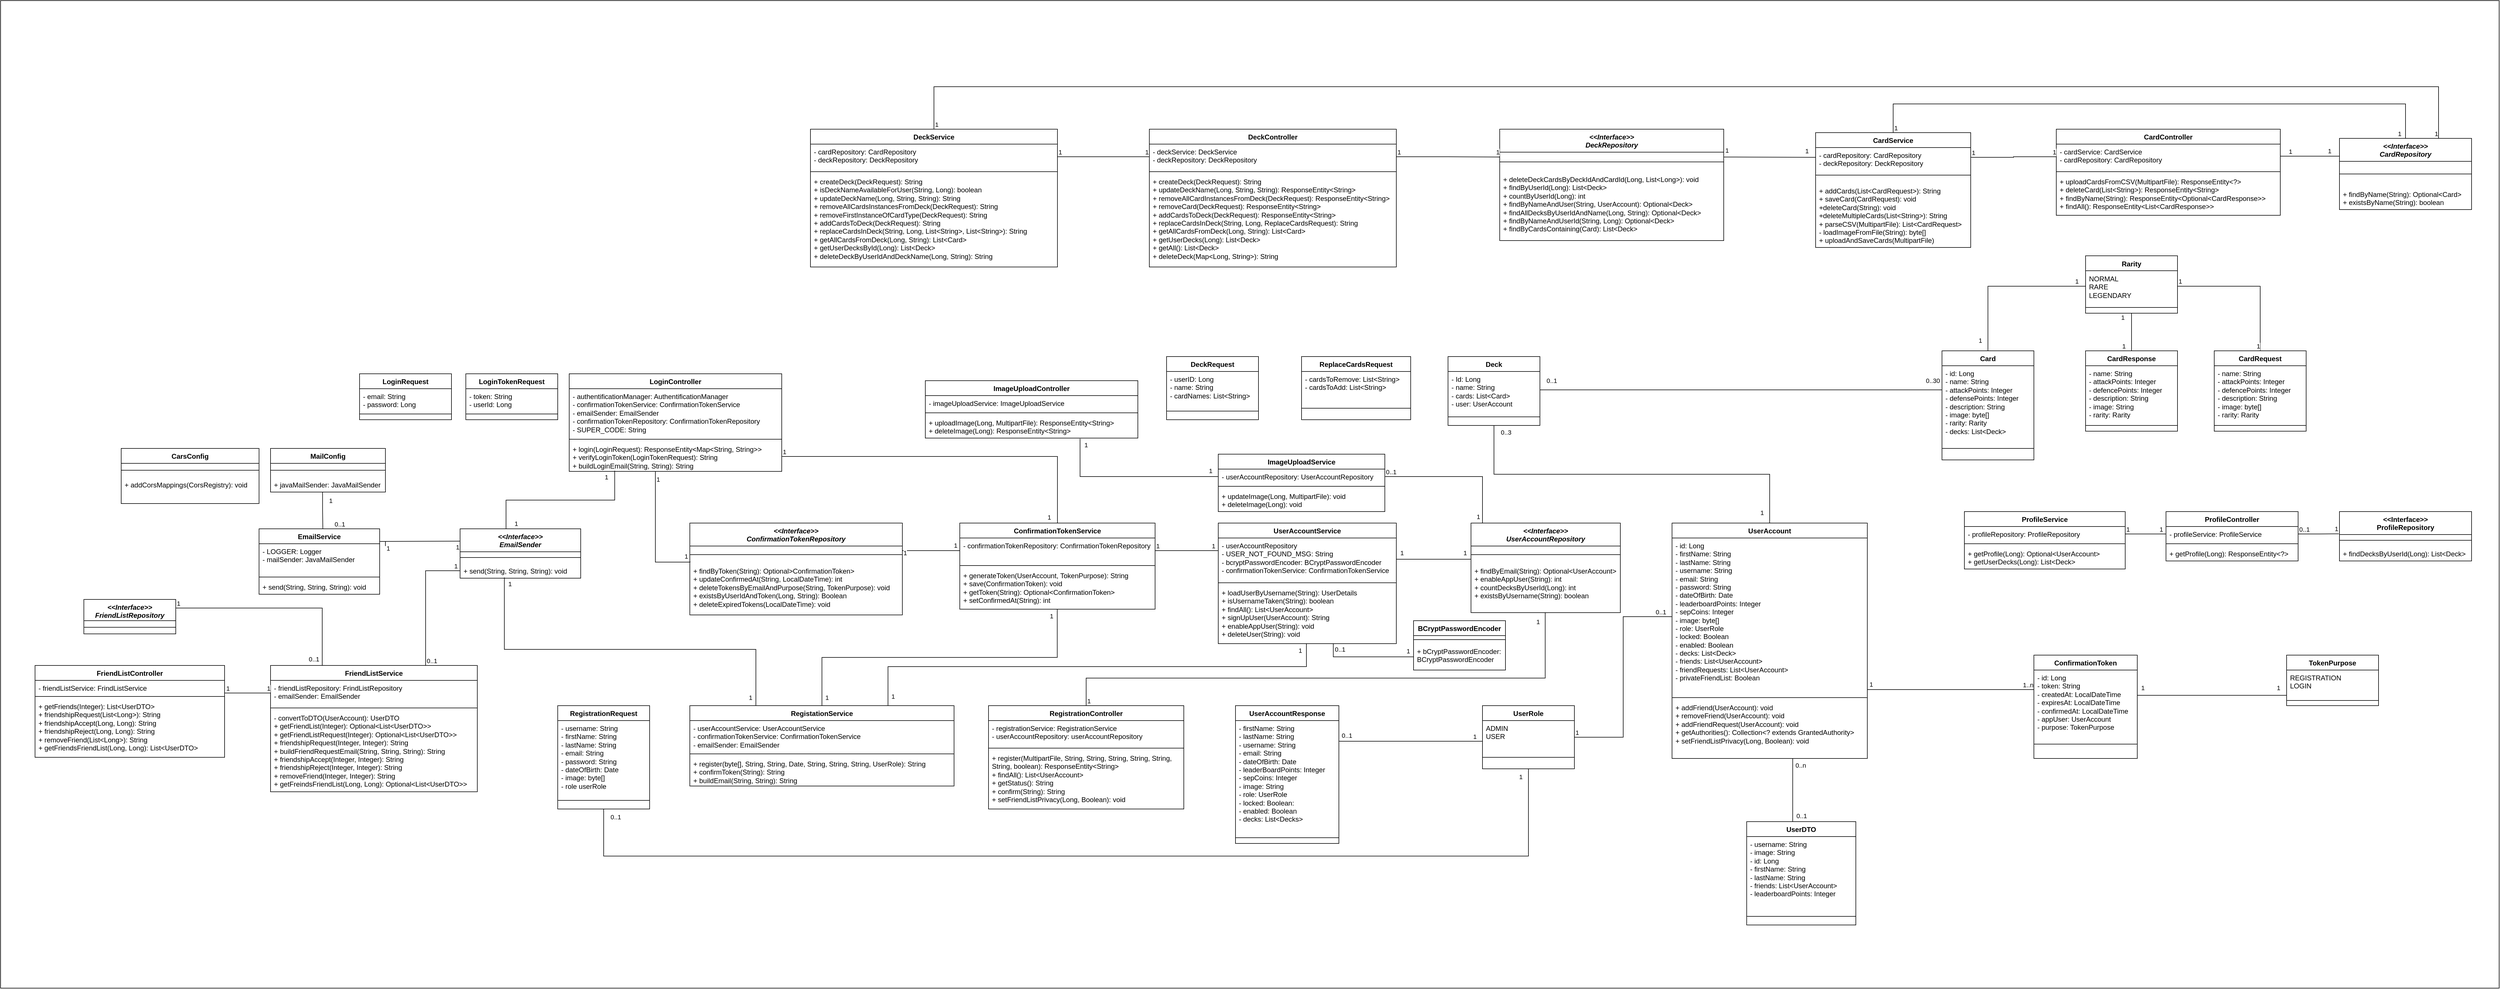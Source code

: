 <mxfile version="24.4.0" type="device">
  <diagram name="Seite-1" id="7RsqC6U68hQ7IrIYSpEc">
    <mxGraphModel dx="7635" dy="2070" grid="1" gridSize="10" guides="1" tooltips="1" connect="1" arrows="1" fold="1" page="1" pageScale="1" pageWidth="827" pageHeight="1169" math="0" shadow="0">
      <root>
        <mxCell id="0" />
        <mxCell id="1" parent="0" />
        <mxCell id="Zpi-IdZab62BskHqZ9DS-1" value="" style="rounded=0;whiteSpace=wrap;html=1;" vertex="1" parent="1">
          <mxGeometry x="-3600" y="40" width="4350" height="1720" as="geometry" />
        </mxCell>
        <mxCell id="vLZ2Rf8hTbHAqbCH0FMH-1" value="Card" style="swimlane;fontStyle=1;align=center;verticalAlign=top;childLayout=stackLayout;horizontal=1;startSize=26;horizontalStack=0;resizeParent=1;resizeParentMax=0;resizeLast=0;collapsible=1;marginBottom=0;whiteSpace=wrap;html=1;" parent="1" vertex="1">
          <mxGeometry x="-220" y="650" width="160" height="190" as="geometry" />
        </mxCell>
        <mxCell id="vLZ2Rf8hTbHAqbCH0FMH-2" value="- id: Long&lt;div&gt;- name: String&lt;/div&gt;&lt;div&gt;- attackPoints: Integer&lt;/div&gt;&lt;div&gt;- defensePoints: Integer&lt;/div&gt;&lt;div&gt;- description: String&lt;/div&gt;&lt;div&gt;- image: byte[]&lt;/div&gt;&lt;div&gt;- rarity: Rarity&lt;/div&gt;&lt;div&gt;- decks: List&amp;lt;Deck&amp;gt;&lt;/div&gt;" style="text;strokeColor=none;fillColor=none;align=left;verticalAlign=top;spacingLeft=4;spacingRight=4;overflow=hidden;rotatable=0;points=[[0,0.5],[1,0.5]];portConstraint=eastwest;whiteSpace=wrap;html=1;" parent="vLZ2Rf8hTbHAqbCH0FMH-1" vertex="1">
          <mxGeometry y="26" width="160" height="124" as="geometry" />
        </mxCell>
        <mxCell id="vLZ2Rf8hTbHAqbCH0FMH-3" value="" style="line;strokeWidth=1;fillColor=none;align=left;verticalAlign=middle;spacingTop=-1;spacingLeft=3;spacingRight=3;rotatable=0;labelPosition=right;points=[];portConstraint=eastwest;strokeColor=inherit;" parent="vLZ2Rf8hTbHAqbCH0FMH-1" vertex="1">
          <mxGeometry y="150" width="160" height="40" as="geometry" />
        </mxCell>
        <mxCell id="vLZ2Rf8hTbHAqbCH0FMH-13" value="CardController" style="swimlane;fontStyle=1;align=center;verticalAlign=top;childLayout=stackLayout;horizontal=1;startSize=26;horizontalStack=0;resizeParent=1;resizeParentMax=0;resizeLast=0;collapsible=1;marginBottom=0;whiteSpace=wrap;html=1;" parent="1" vertex="1">
          <mxGeometry x="-21" y="264" width="390" height="150" as="geometry" />
        </mxCell>
        <mxCell id="vLZ2Rf8hTbHAqbCH0FMH-14" value="- cardService: CardService&lt;div&gt;- cardRepository: CardRepository&lt;/div&gt;" style="text;strokeColor=none;fillColor=none;align=left;verticalAlign=top;spacingLeft=4;spacingRight=4;overflow=hidden;rotatable=0;points=[[0,0.5],[1,0.5]];portConstraint=eastwest;whiteSpace=wrap;html=1;" parent="vLZ2Rf8hTbHAqbCH0FMH-13" vertex="1">
          <mxGeometry y="26" width="390" height="44" as="geometry" />
        </mxCell>
        <mxCell id="vLZ2Rf8hTbHAqbCH0FMH-15" value="" style="line;strokeWidth=1;fillColor=none;align=left;verticalAlign=middle;spacingTop=-1;spacingLeft=3;spacingRight=3;rotatable=0;labelPosition=right;points=[];portConstraint=eastwest;strokeColor=inherit;" parent="vLZ2Rf8hTbHAqbCH0FMH-13" vertex="1">
          <mxGeometry y="70" width="390" height="8" as="geometry" />
        </mxCell>
        <mxCell id="vLZ2Rf8hTbHAqbCH0FMH-16" value="+ uploadCardsFromCSV(MultipartFile): ResponseEntity&amp;lt;?&amp;gt;&lt;div&gt;+ deleteCard(List&amp;lt;String&amp;gt;): ResponseEntity&amp;lt;String&amp;gt;&lt;/div&gt;&lt;div&gt;+ findByName(String): ResponseEntity&amp;lt;Optional&amp;lt;CardResponse&amp;gt;&amp;gt;&lt;/div&gt;&lt;div&gt;+ findAll(): ResponseEntity&amp;lt;List&amp;lt;CardResponse&amp;gt;&amp;gt;&lt;/div&gt;" style="text;strokeColor=none;fillColor=none;align=left;verticalAlign=top;spacingLeft=4;spacingRight=4;overflow=hidden;rotatable=0;points=[[0,0.5],[1,0.5]];portConstraint=eastwest;whiteSpace=wrap;html=1;" parent="vLZ2Rf8hTbHAqbCH0FMH-13" vertex="1">
          <mxGeometry y="78" width="390" height="72" as="geometry" />
        </mxCell>
        <mxCell id="vLZ2Rf8hTbHAqbCH0FMH-17" value="&lt;div&gt;&lt;i&gt;&amp;lt;&amp;lt;Interface&amp;gt;&amp;gt;&lt;/i&gt;&lt;/div&gt;&lt;i&gt;CardRepository&lt;/i&gt;" style="swimlane;fontStyle=1;align=center;verticalAlign=top;childLayout=stackLayout;horizontal=1;startSize=40;horizontalStack=0;resizeParent=1;resizeParentMax=0;resizeLast=0;collapsible=1;marginBottom=0;whiteSpace=wrap;html=1;" parent="1" vertex="1">
          <mxGeometry x="472" y="280" width="230" height="124" as="geometry" />
        </mxCell>
        <mxCell id="vLZ2Rf8hTbHAqbCH0FMH-19" value="" style="line;strokeWidth=1;fillColor=none;align=left;verticalAlign=middle;spacingTop=-1;spacingLeft=3;spacingRight=3;rotatable=0;labelPosition=right;points=[];portConstraint=eastwest;strokeColor=inherit;" parent="vLZ2Rf8hTbHAqbCH0FMH-17" vertex="1">
          <mxGeometry y="40" width="230" height="44" as="geometry" />
        </mxCell>
        <mxCell id="vLZ2Rf8hTbHAqbCH0FMH-20" value="+ findByName(String): Optional&amp;lt;Card&amp;gt;&lt;div&gt;+ existsByName(String): boolean&lt;/div&gt;" style="text;strokeColor=none;fillColor=none;align=left;verticalAlign=top;spacingLeft=4;spacingRight=4;overflow=hidden;rotatable=0;points=[[0,0.5],[1,0.5]];portConstraint=eastwest;whiteSpace=wrap;html=1;" parent="vLZ2Rf8hTbHAqbCH0FMH-17" vertex="1">
          <mxGeometry y="84" width="230" height="40" as="geometry" />
        </mxCell>
        <mxCell id="vLZ2Rf8hTbHAqbCH0FMH-21" value="CardService" style="swimlane;fontStyle=1;align=center;verticalAlign=top;childLayout=stackLayout;horizontal=1;startSize=26;horizontalStack=0;resizeParent=1;resizeParentMax=0;resizeLast=0;collapsible=1;marginBottom=0;whiteSpace=wrap;html=1;" parent="1" vertex="1">
          <mxGeometry x="-440" y="270" width="270" height="200" as="geometry" />
        </mxCell>
        <mxCell id="vLZ2Rf8hTbHAqbCH0FMH-22" value="- cardRepository: CardRepository&lt;div&gt;- deckRepository: DeckRepository&lt;/div&gt;" style="text;strokeColor=none;fillColor=none;align=left;verticalAlign=top;spacingLeft=4;spacingRight=4;overflow=hidden;rotatable=0;points=[[0,0.5],[1,0.5]];portConstraint=eastwest;whiteSpace=wrap;html=1;" parent="vLZ2Rf8hTbHAqbCH0FMH-21" vertex="1">
          <mxGeometry y="26" width="270" height="34" as="geometry" />
        </mxCell>
        <mxCell id="vLZ2Rf8hTbHAqbCH0FMH-23" value="" style="line;strokeWidth=1;fillColor=none;align=left;verticalAlign=middle;spacingTop=-1;spacingLeft=3;spacingRight=3;rotatable=0;labelPosition=right;points=[];portConstraint=eastwest;strokeColor=inherit;" parent="vLZ2Rf8hTbHAqbCH0FMH-21" vertex="1">
          <mxGeometry y="60" width="270" height="28" as="geometry" />
        </mxCell>
        <mxCell id="vLZ2Rf8hTbHAqbCH0FMH-24" value="+ addCards(List&amp;lt;CardRequest&amp;gt;): String&lt;div&gt;+ saveCard(CardRequest): void&lt;/div&gt;&lt;div&gt;+deleteCard(String): void&lt;/div&gt;&lt;div&gt;+deleteMultipleCards(List&amp;lt;String&amp;gt;): String&lt;/div&gt;&lt;div&gt;+ parseCSV(MultipartFile): List&amp;lt;CardRequest&amp;gt;&lt;/div&gt;&lt;div&gt;- loadImageFromFile(String): byte[]&lt;/div&gt;&lt;div&gt;+ uploadAndSaveCards(MultipartFile)&lt;/div&gt;" style="text;strokeColor=none;fillColor=none;align=left;verticalAlign=top;spacingLeft=4;spacingRight=4;overflow=hidden;rotatable=0;points=[[0,0.5],[1,0.5]];portConstraint=eastwest;whiteSpace=wrap;html=1;" parent="vLZ2Rf8hTbHAqbCH0FMH-21" vertex="1">
          <mxGeometry y="88" width="270" height="112" as="geometry" />
        </mxCell>
        <mxCell id="vLZ2Rf8hTbHAqbCH0FMH-25" value="Rarity" style="swimlane;fontStyle=1;align=center;verticalAlign=top;childLayout=stackLayout;horizontal=1;startSize=26;horizontalStack=0;resizeParent=1;resizeParentMax=0;resizeLast=0;collapsible=1;marginBottom=0;whiteSpace=wrap;html=1;" parent="1" vertex="1">
          <mxGeometry x="30" y="484.5" width="160" height="100" as="geometry" />
        </mxCell>
        <mxCell id="vLZ2Rf8hTbHAqbCH0FMH-26" value="NORMAL&lt;div&gt;RARE&lt;/div&gt;&lt;div&gt;LEGENDARY&lt;/div&gt;" style="text;strokeColor=none;fillColor=none;align=left;verticalAlign=top;spacingLeft=4;spacingRight=4;overflow=hidden;rotatable=0;points=[[0,0.5],[1,0.5]];portConstraint=eastwest;whiteSpace=wrap;html=1;" parent="vLZ2Rf8hTbHAqbCH0FMH-25" vertex="1">
          <mxGeometry y="26" width="160" height="54" as="geometry" />
        </mxCell>
        <mxCell id="vLZ2Rf8hTbHAqbCH0FMH-27" value="" style="line;strokeWidth=1;fillColor=none;align=left;verticalAlign=middle;spacingTop=-1;spacingLeft=3;spacingRight=3;rotatable=0;labelPosition=right;points=[];portConstraint=eastwest;strokeColor=inherit;" parent="vLZ2Rf8hTbHAqbCH0FMH-25" vertex="1">
          <mxGeometry y="80" width="160" height="20" as="geometry" />
        </mxCell>
        <mxCell id="vLZ2Rf8hTbHAqbCH0FMH-30" value="CardRequest" style="swimlane;fontStyle=1;align=center;verticalAlign=top;childLayout=stackLayout;horizontal=1;startSize=26;horizontalStack=0;resizeParent=1;resizeParentMax=0;resizeLast=0;collapsible=1;marginBottom=0;whiteSpace=wrap;html=1;" parent="1" vertex="1">
          <mxGeometry x="254" y="650" width="160" height="140" as="geometry" />
        </mxCell>
        <mxCell id="vLZ2Rf8hTbHAqbCH0FMH-31" value="- name: String&lt;div&gt;- attackPoints: Integer&lt;/div&gt;&lt;div&gt;- defencePoints: Integer&lt;/div&gt;&lt;div&gt;- description: String&lt;/div&gt;&lt;div&gt;- image: byte[]&lt;/div&gt;&lt;div&gt;- rarity: Rarity&lt;/div&gt;" style="text;strokeColor=none;fillColor=none;align=left;verticalAlign=top;spacingLeft=4;spacingRight=4;overflow=hidden;rotatable=0;points=[[0,0.5],[1,0.5]];portConstraint=eastwest;whiteSpace=wrap;html=1;" parent="vLZ2Rf8hTbHAqbCH0FMH-30" vertex="1">
          <mxGeometry y="26" width="160" height="94" as="geometry" />
        </mxCell>
        <mxCell id="vLZ2Rf8hTbHAqbCH0FMH-32" value="" style="line;strokeWidth=1;fillColor=none;align=left;verticalAlign=middle;spacingTop=-1;spacingLeft=3;spacingRight=3;rotatable=0;labelPosition=right;points=[];portConstraint=eastwest;strokeColor=inherit;" parent="vLZ2Rf8hTbHAqbCH0FMH-30" vertex="1">
          <mxGeometry y="120" width="160" height="20" as="geometry" />
        </mxCell>
        <mxCell id="vLZ2Rf8hTbHAqbCH0FMH-33" value="CardResponse" style="swimlane;fontStyle=1;align=center;verticalAlign=top;childLayout=stackLayout;horizontal=1;startSize=26;horizontalStack=0;resizeParent=1;resizeParentMax=0;resizeLast=0;collapsible=1;marginBottom=0;whiteSpace=wrap;html=1;" parent="1" vertex="1">
          <mxGeometry x="30" y="650" width="160" height="140" as="geometry" />
        </mxCell>
        <mxCell id="vLZ2Rf8hTbHAqbCH0FMH-34" value="- name: String&lt;div&gt;- attackPoints: Integer&lt;/div&gt;&lt;div&gt;- defencePoints: Integer&lt;/div&gt;&lt;div&gt;- description: String&lt;/div&gt;&lt;div&gt;- image: String&lt;/div&gt;&lt;div&gt;- rarity: Rarity&lt;/div&gt;" style="text;strokeColor=none;fillColor=none;align=left;verticalAlign=top;spacingLeft=4;spacingRight=4;overflow=hidden;rotatable=0;points=[[0,0.5],[1,0.5]];portConstraint=eastwest;whiteSpace=wrap;html=1;" parent="vLZ2Rf8hTbHAqbCH0FMH-33" vertex="1">
          <mxGeometry y="26" width="160" height="94" as="geometry" />
        </mxCell>
        <mxCell id="vLZ2Rf8hTbHAqbCH0FMH-35" value="" style="line;strokeWidth=1;fillColor=none;align=left;verticalAlign=middle;spacingTop=-1;spacingLeft=3;spacingRight=3;rotatable=0;labelPosition=right;points=[];portConstraint=eastwest;strokeColor=inherit;" parent="vLZ2Rf8hTbHAqbCH0FMH-33" vertex="1">
          <mxGeometry y="120" width="160" height="20" as="geometry" />
        </mxCell>
        <mxCell id="vLZ2Rf8hTbHAqbCH0FMH-42" value="&lt;div&gt;&lt;i&gt;&amp;lt;&amp;lt;Interface&amp;gt;&amp;gt;&lt;/i&gt;&lt;/div&gt;&lt;i&gt;DeckRepository&lt;/i&gt;" style="swimlane;fontStyle=1;align=center;verticalAlign=top;childLayout=stackLayout;horizontal=1;startSize=40;horizontalStack=0;resizeParent=1;resizeParentMax=0;resizeLast=0;collapsible=1;marginBottom=0;whiteSpace=wrap;html=1;" parent="1" vertex="1">
          <mxGeometry x="-990" y="264" width="390" height="194" as="geometry" />
        </mxCell>
        <mxCell id="vLZ2Rf8hTbHAqbCH0FMH-44" value="" style="line;strokeWidth=1;fillColor=none;align=left;verticalAlign=middle;spacingTop=-1;spacingLeft=3;spacingRight=3;rotatable=0;labelPosition=right;points=[];portConstraint=eastwest;strokeColor=inherit;" parent="vLZ2Rf8hTbHAqbCH0FMH-42" vertex="1">
          <mxGeometry y="40" width="390" height="34" as="geometry" />
        </mxCell>
        <mxCell id="vLZ2Rf8hTbHAqbCH0FMH-45" value="+ deleteDeckCardsByDeckIdAndCardId(Long, List&amp;lt;Long&amp;gt;): void&lt;div&gt;+ findByUserId(Long): List&amp;lt;Deck&amp;gt;&lt;/div&gt;&lt;div&gt;+ countByUserId(Long): int&lt;/div&gt;&lt;div&gt;+ findByNameAndUser(String, UserAccount): Optional&amp;lt;Deck&amp;gt;&lt;/div&gt;&lt;div&gt;+ findAllDecksByUserIdAndName(Long, String): Optional&amp;lt;Deck&amp;gt;&lt;/div&gt;&lt;div&gt;+ findByNameAndUserId(String, Long): Optional&amp;lt;Deck&amp;gt;&lt;/div&gt;&lt;div&gt;+ findByCardsContaining(Card): List&amp;lt;Deck&amp;gt;&lt;/div&gt;" style="text;strokeColor=none;fillColor=none;align=left;verticalAlign=top;spacingLeft=4;spacingRight=4;overflow=hidden;rotatable=0;points=[[0,0.5],[1,0.5]];portConstraint=eastwest;whiteSpace=wrap;html=1;" parent="vLZ2Rf8hTbHAqbCH0FMH-42" vertex="1">
          <mxGeometry y="74" width="390" height="120" as="geometry" />
        </mxCell>
        <mxCell id="vLZ2Rf8hTbHAqbCH0FMH-47" value="DeckController" style="swimlane;fontStyle=1;align=center;verticalAlign=top;childLayout=stackLayout;horizontal=1;startSize=26;horizontalStack=0;resizeParent=1;resizeParentMax=0;resizeLast=0;collapsible=1;marginBottom=0;whiteSpace=wrap;html=1;" parent="1" vertex="1">
          <mxGeometry x="-1600" y="264" width="430" height="240" as="geometry" />
        </mxCell>
        <mxCell id="vLZ2Rf8hTbHAqbCH0FMH-48" value="- deckService: DeckService&lt;div&gt;- deckRepository: DeckRepository&lt;/div&gt;" style="text;strokeColor=none;fillColor=none;align=left;verticalAlign=top;spacingLeft=4;spacingRight=4;overflow=hidden;rotatable=0;points=[[0,0.5],[1,0.5]];portConstraint=eastwest;whiteSpace=wrap;html=1;" parent="vLZ2Rf8hTbHAqbCH0FMH-47" vertex="1">
          <mxGeometry y="26" width="430" height="44" as="geometry" />
        </mxCell>
        <mxCell id="vLZ2Rf8hTbHAqbCH0FMH-49" value="" style="line;strokeWidth=1;fillColor=none;align=left;verticalAlign=middle;spacingTop=-1;spacingLeft=3;spacingRight=3;rotatable=0;labelPosition=right;points=[];portConstraint=eastwest;strokeColor=inherit;" parent="vLZ2Rf8hTbHAqbCH0FMH-47" vertex="1">
          <mxGeometry y="70" width="430" height="8" as="geometry" />
        </mxCell>
        <mxCell id="vLZ2Rf8hTbHAqbCH0FMH-50" value="+ createDeck(DeckRequest): String&lt;div&gt;+ updateDeckName(Long, String, String): ResponseEntity&amp;lt;String&amp;gt;&lt;/div&gt;&lt;div&gt;+ removeAllCardInstancesFromDeck(DeckRequest): ResponseEntity&amp;lt;String&amp;gt;&lt;/div&gt;&lt;div&gt;+ removeCard(DeckRequest): ResponseEntity&amp;lt;String&amp;gt;&lt;/div&gt;&lt;div&gt;+ addCardsToDeck(DeckRequest): ResponseEntity&amp;lt;String&amp;gt;&lt;/div&gt;&lt;div&gt;+ replaceCardsInDeck(String, Long, ReplaceCardsRequest): String&lt;/div&gt;&lt;div&gt;+ getAllCardsFromDeck(Long, String): List&amp;lt;Card&amp;gt;&lt;/div&gt;&lt;div&gt;+ getUserDecks(Long): List&amp;lt;Deck&amp;gt;&lt;/div&gt;&lt;div&gt;+ getAll(): List&amp;lt;Deck&amp;gt;&lt;/div&gt;&lt;div&gt;+ deleteDeck(Map&amp;lt;Long, String&amp;gt;): String&lt;/div&gt;" style="text;strokeColor=none;fillColor=none;align=left;verticalAlign=top;spacingLeft=4;spacingRight=4;overflow=hidden;rotatable=0;points=[[0,0.5],[1,0.5]];portConstraint=eastwest;whiteSpace=wrap;html=1;" parent="vLZ2Rf8hTbHAqbCH0FMH-47" vertex="1">
          <mxGeometry y="78" width="430" height="162" as="geometry" />
        </mxCell>
        <mxCell id="vLZ2Rf8hTbHAqbCH0FMH-52" value="DeckService" style="swimlane;fontStyle=1;align=center;verticalAlign=top;childLayout=stackLayout;horizontal=1;startSize=26;horizontalStack=0;resizeParent=1;resizeParentMax=0;resizeLast=0;collapsible=1;marginBottom=0;whiteSpace=wrap;html=1;" parent="1" vertex="1">
          <mxGeometry x="-2190" y="264" width="430" height="240" as="geometry" />
        </mxCell>
        <mxCell id="vLZ2Rf8hTbHAqbCH0FMH-53" value="- cardRepository: CardRepository&lt;div&gt;- deckRepository: DeckRepository&lt;/div&gt;" style="text;strokeColor=none;fillColor=none;align=left;verticalAlign=top;spacingLeft=4;spacingRight=4;overflow=hidden;rotatable=0;points=[[0,0.5],[1,0.5]];portConstraint=eastwest;whiteSpace=wrap;html=1;" parent="vLZ2Rf8hTbHAqbCH0FMH-52" vertex="1">
          <mxGeometry y="26" width="430" height="44" as="geometry" />
        </mxCell>
        <mxCell id="vLZ2Rf8hTbHAqbCH0FMH-54" value="" style="line;strokeWidth=1;fillColor=none;align=left;verticalAlign=middle;spacingTop=-1;spacingLeft=3;spacingRight=3;rotatable=0;labelPosition=right;points=[];portConstraint=eastwest;strokeColor=inherit;" parent="vLZ2Rf8hTbHAqbCH0FMH-52" vertex="1">
          <mxGeometry y="70" width="430" height="8" as="geometry" />
        </mxCell>
        <mxCell id="vLZ2Rf8hTbHAqbCH0FMH-55" value="+ createDeck(DeckRequest): String&lt;div&gt;+ isDeckNameAvailableForUser(String, Long): boolean&lt;/div&gt;&lt;div&gt;+ updateDeckName(Long, String, String): String&lt;/div&gt;&lt;div&gt;+ removeAllCardsInstancesFromDeck(DeckRequest): String&lt;/div&gt;&lt;div&gt;+ removeFirstInstanceOfCardType(DeckRequest): String&lt;/div&gt;&lt;div&gt;+ addCardsToDeck(DeckRequest): String&lt;/div&gt;&lt;div&gt;+ replaceCardsInDeck(String, Long, List&amp;lt;String&amp;gt;, List&amp;lt;String&amp;gt;): String&lt;/div&gt;&lt;div&gt;+ getAllCardsFromDeck(Long, String): List&amp;lt;Card&amp;gt;&lt;/div&gt;&lt;div&gt;+ getUserDecksById(Long): List&amp;lt;Deck&amp;gt;&lt;/div&gt;&lt;div&gt;+ deleteDeckByUserIdAndDeckName(Long, String): String&lt;/div&gt;" style="text;strokeColor=none;fillColor=none;align=left;verticalAlign=top;spacingLeft=4;spacingRight=4;overflow=hidden;rotatable=0;points=[[0,0.5],[1,0.5]];portConstraint=eastwest;whiteSpace=wrap;html=1;" parent="vLZ2Rf8hTbHAqbCH0FMH-52" vertex="1">
          <mxGeometry y="78" width="430" height="162" as="geometry" />
        </mxCell>
        <mxCell id="vLZ2Rf8hTbHAqbCH0FMH-59" value="Deck" style="swimlane;fontStyle=1;align=center;verticalAlign=top;childLayout=stackLayout;horizontal=1;startSize=26;horizontalStack=0;resizeParent=1;resizeParentMax=0;resizeLast=0;collapsible=1;marginBottom=0;whiteSpace=wrap;html=1;" parent="1" vertex="1">
          <mxGeometry x="-1080" y="660" width="160" height="120" as="geometry" />
        </mxCell>
        <mxCell id="vLZ2Rf8hTbHAqbCH0FMH-60" value="- Id: Long&lt;div&gt;- name: String&lt;/div&gt;&lt;div&gt;- cards: List&amp;lt;Card&amp;gt;&lt;/div&gt;&lt;div&gt;- user: UserAccount&lt;/div&gt;" style="text;strokeColor=none;fillColor=none;align=left;verticalAlign=top;spacingLeft=4;spacingRight=4;overflow=hidden;rotatable=0;points=[[0,0.5],[1,0.5]];portConstraint=eastwest;whiteSpace=wrap;html=1;" parent="vLZ2Rf8hTbHAqbCH0FMH-59" vertex="1">
          <mxGeometry y="26" width="160" height="64" as="geometry" />
        </mxCell>
        <mxCell id="vLZ2Rf8hTbHAqbCH0FMH-61" value="" style="line;strokeWidth=1;fillColor=none;align=left;verticalAlign=middle;spacingTop=-1;spacingLeft=3;spacingRight=3;rotatable=0;labelPosition=right;points=[];portConstraint=eastwest;strokeColor=inherit;" parent="vLZ2Rf8hTbHAqbCH0FMH-59" vertex="1">
          <mxGeometry y="90" width="160" height="30" as="geometry" />
        </mxCell>
        <mxCell id="vLZ2Rf8hTbHAqbCH0FMH-63" value="DeckRequest" style="swimlane;fontStyle=1;align=center;verticalAlign=top;childLayout=stackLayout;horizontal=1;startSize=26;horizontalStack=0;resizeParent=1;resizeParentMax=0;resizeLast=0;collapsible=1;marginBottom=0;whiteSpace=wrap;html=1;" parent="1" vertex="1">
          <mxGeometry x="-1570" y="660" width="160" height="110" as="geometry" />
        </mxCell>
        <mxCell id="vLZ2Rf8hTbHAqbCH0FMH-64" value="- userID: Long&lt;div&gt;- name: String&lt;/div&gt;&lt;div&gt;- cardNames: List&amp;lt;String&amp;gt;&lt;/div&gt;" style="text;strokeColor=none;fillColor=none;align=left;verticalAlign=top;spacingLeft=4;spacingRight=4;overflow=hidden;rotatable=0;points=[[0,0.5],[1,0.5]];portConstraint=eastwest;whiteSpace=wrap;html=1;" parent="vLZ2Rf8hTbHAqbCH0FMH-63" vertex="1">
          <mxGeometry y="26" width="160" height="54" as="geometry" />
        </mxCell>
        <mxCell id="vLZ2Rf8hTbHAqbCH0FMH-65" value="" style="line;strokeWidth=1;fillColor=none;align=left;verticalAlign=middle;spacingTop=-1;spacingLeft=3;spacingRight=3;rotatable=0;labelPosition=right;points=[];portConstraint=eastwest;strokeColor=inherit;" parent="vLZ2Rf8hTbHAqbCH0FMH-63" vertex="1">
          <mxGeometry y="80" width="160" height="30" as="geometry" />
        </mxCell>
        <mxCell id="vLZ2Rf8hTbHAqbCH0FMH-67" value="ReplaceCardsRequest" style="swimlane;fontStyle=1;align=center;verticalAlign=top;childLayout=stackLayout;horizontal=1;startSize=26;horizontalStack=0;resizeParent=1;resizeParentMax=0;resizeLast=0;collapsible=1;marginBottom=0;whiteSpace=wrap;html=1;" parent="1" vertex="1">
          <mxGeometry x="-1335" y="660" width="190" height="110" as="geometry" />
        </mxCell>
        <mxCell id="vLZ2Rf8hTbHAqbCH0FMH-68" value="- cardsToRemove: List&amp;lt;String&amp;gt;&lt;div&gt;- cardsToAdd: List&amp;lt;String&amp;gt;&lt;/div&gt;" style="text;strokeColor=none;fillColor=none;align=left;verticalAlign=top;spacingLeft=4;spacingRight=4;overflow=hidden;rotatable=0;points=[[0,0.5],[1,0.5]];portConstraint=eastwest;whiteSpace=wrap;html=1;" parent="vLZ2Rf8hTbHAqbCH0FMH-67" vertex="1">
          <mxGeometry y="26" width="190" height="44" as="geometry" />
        </mxCell>
        <mxCell id="vLZ2Rf8hTbHAqbCH0FMH-69" value="" style="line;strokeWidth=1;fillColor=none;align=left;verticalAlign=middle;spacingTop=-1;spacingLeft=3;spacingRight=3;rotatable=0;labelPosition=right;points=[];portConstraint=eastwest;strokeColor=inherit;" parent="vLZ2Rf8hTbHAqbCH0FMH-67" vertex="1">
          <mxGeometry y="70" width="190" height="40" as="geometry" />
        </mxCell>
        <mxCell id="vLZ2Rf8hTbHAqbCH0FMH-78" value="" style="endArrow=none;html=1;edgeStyle=orthogonalEdgeStyle;rounded=0;exitX=0;exitY=0.5;exitDx=0;exitDy=0;entryX=1;entryY=0.5;entryDx=0;entryDy=0;" parent="1" source="vLZ2Rf8hTbHAqbCH0FMH-2" target="vLZ2Rf8hTbHAqbCH0FMH-60" edge="1">
          <mxGeometry relative="1" as="geometry">
            <mxPoint x="-610" y="780" as="sourcePoint" />
            <mxPoint x="-450" y="780" as="targetPoint" />
            <Array as="points">
              <mxPoint x="-220" y="718" />
            </Array>
          </mxGeometry>
        </mxCell>
        <mxCell id="vLZ2Rf8hTbHAqbCH0FMH-79" value="0..30" style="edgeLabel;resizable=0;html=1;align=left;verticalAlign=bottom;" parent="vLZ2Rf8hTbHAqbCH0FMH-78" connectable="0" vertex="1">
          <mxGeometry x="-1" relative="1" as="geometry">
            <mxPoint x="-30" y="-28" as="offset" />
          </mxGeometry>
        </mxCell>
        <mxCell id="vLZ2Rf8hTbHAqbCH0FMH-80" value="0..1" style="edgeLabel;resizable=0;html=1;align=right;verticalAlign=bottom;" parent="vLZ2Rf8hTbHAqbCH0FMH-78" connectable="0" vertex="1">
          <mxGeometry x="1" relative="1" as="geometry">
            <mxPoint x="30" y="-8" as="offset" />
          </mxGeometry>
        </mxCell>
        <mxCell id="vLZ2Rf8hTbHAqbCH0FMH-93" value="" style="endArrow=none;html=1;edgeStyle=orthogonalEdgeStyle;rounded=0;exitX=0;exitY=0.5;exitDx=0;exitDy=0;entryX=0.5;entryY=0;entryDx=0;entryDy=0;" parent="1" source="vLZ2Rf8hTbHAqbCH0FMH-26" target="vLZ2Rf8hTbHAqbCH0FMH-1" edge="1">
          <mxGeometry relative="1" as="geometry">
            <mxPoint x="-40" y="650" as="sourcePoint" />
            <mxPoint x="120" y="650" as="targetPoint" />
          </mxGeometry>
        </mxCell>
        <mxCell id="vLZ2Rf8hTbHAqbCH0FMH-94" value="1" style="edgeLabel;resizable=0;html=1;align=left;verticalAlign=bottom;" parent="vLZ2Rf8hTbHAqbCH0FMH-93" connectable="0" vertex="1">
          <mxGeometry x="-1" relative="1" as="geometry">
            <mxPoint x="-20" as="offset" />
          </mxGeometry>
        </mxCell>
        <mxCell id="vLZ2Rf8hTbHAqbCH0FMH-95" value="1" style="edgeLabel;resizable=0;html=1;align=right;verticalAlign=bottom;" parent="vLZ2Rf8hTbHAqbCH0FMH-93" connectable="0" vertex="1">
          <mxGeometry x="1" relative="1" as="geometry">
            <mxPoint x="-10" y="-10" as="offset" />
          </mxGeometry>
        </mxCell>
        <mxCell id="vLZ2Rf8hTbHAqbCH0FMH-96" value="" style="endArrow=none;html=1;edgeStyle=orthogonalEdgeStyle;rounded=0;exitX=0.5;exitY=1;exitDx=0;exitDy=0;entryX=0.5;entryY=0;entryDx=0;entryDy=0;" parent="1" source="vLZ2Rf8hTbHAqbCH0FMH-25" target="vLZ2Rf8hTbHAqbCH0FMH-33" edge="1">
          <mxGeometry relative="1" as="geometry">
            <mxPoint x="-40" y="650" as="sourcePoint" />
            <mxPoint x="120" y="650" as="targetPoint" />
          </mxGeometry>
        </mxCell>
        <mxCell id="vLZ2Rf8hTbHAqbCH0FMH-97" value="1" style="edgeLabel;resizable=0;html=1;align=left;verticalAlign=bottom;" parent="vLZ2Rf8hTbHAqbCH0FMH-96" connectable="0" vertex="1">
          <mxGeometry x="-1" relative="1" as="geometry">
            <mxPoint x="-20" y="16" as="offset" />
          </mxGeometry>
        </mxCell>
        <mxCell id="vLZ2Rf8hTbHAqbCH0FMH-98" value="1" style="edgeLabel;resizable=0;html=1;align=right;verticalAlign=bottom;" parent="vLZ2Rf8hTbHAqbCH0FMH-96" connectable="0" vertex="1">
          <mxGeometry x="1" relative="1" as="geometry">
            <mxPoint x="-10" as="offset" />
          </mxGeometry>
        </mxCell>
        <mxCell id="vLZ2Rf8hTbHAqbCH0FMH-99" value="" style="endArrow=none;html=1;edgeStyle=orthogonalEdgeStyle;rounded=0;exitX=1;exitY=0.5;exitDx=0;exitDy=0;entryX=0.5;entryY=0;entryDx=0;entryDy=0;" parent="1" source="vLZ2Rf8hTbHAqbCH0FMH-26" target="vLZ2Rf8hTbHAqbCH0FMH-30" edge="1">
          <mxGeometry relative="1" as="geometry">
            <mxPoint x="-40" y="650" as="sourcePoint" />
            <mxPoint x="120" y="650" as="targetPoint" />
          </mxGeometry>
        </mxCell>
        <mxCell id="vLZ2Rf8hTbHAqbCH0FMH-100" value="1" style="edgeLabel;resizable=0;html=1;align=left;verticalAlign=bottom;" parent="vLZ2Rf8hTbHAqbCH0FMH-99" connectable="0" vertex="1">
          <mxGeometry x="-1" relative="1" as="geometry" />
        </mxCell>
        <mxCell id="vLZ2Rf8hTbHAqbCH0FMH-101" value="1" style="edgeLabel;resizable=0;html=1;align=right;verticalAlign=bottom;" parent="vLZ2Rf8hTbHAqbCH0FMH-99" connectable="0" vertex="1">
          <mxGeometry x="1" relative="1" as="geometry" />
        </mxCell>
        <mxCell id="vLZ2Rf8hTbHAqbCH0FMH-102" value="" style="endArrow=none;html=1;edgeStyle=orthogonalEdgeStyle;rounded=0;exitX=1;exitY=0.5;exitDx=0;exitDy=0;entryX=0;entryY=0.25;entryDx=0;entryDy=0;" parent="1" source="vLZ2Rf8hTbHAqbCH0FMH-14" target="vLZ2Rf8hTbHAqbCH0FMH-17" edge="1">
          <mxGeometry relative="1" as="geometry">
            <mxPoint x="-40" y="250" as="sourcePoint" />
            <mxPoint x="120" y="250" as="targetPoint" />
            <Array as="points">
              <mxPoint x="369" y="311" />
            </Array>
          </mxGeometry>
        </mxCell>
        <mxCell id="vLZ2Rf8hTbHAqbCH0FMH-103" value="1" style="edgeLabel;resizable=0;html=1;align=left;verticalAlign=bottom;" parent="vLZ2Rf8hTbHAqbCH0FMH-102" connectable="0" vertex="1">
          <mxGeometry x="-1" relative="1" as="geometry">
            <mxPoint x="81" y="-2" as="offset" />
          </mxGeometry>
        </mxCell>
        <mxCell id="vLZ2Rf8hTbHAqbCH0FMH-104" value="1" style="edgeLabel;resizable=0;html=1;align=right;verticalAlign=bottom;" parent="vLZ2Rf8hTbHAqbCH0FMH-102" connectable="0" vertex="1">
          <mxGeometry x="1" relative="1" as="geometry">
            <mxPoint x="-82" as="offset" />
          </mxGeometry>
        </mxCell>
        <mxCell id="vLZ2Rf8hTbHAqbCH0FMH-105" value="" style="endArrow=none;html=1;edgeStyle=orthogonalEdgeStyle;rounded=0;exitX=0.5;exitY=0;exitDx=0;exitDy=0;entryX=0.5;entryY=0;entryDx=0;entryDy=0;" parent="1" source="vLZ2Rf8hTbHAqbCH0FMH-21" target="vLZ2Rf8hTbHAqbCH0FMH-17" edge="1">
          <mxGeometry relative="1" as="geometry">
            <mxPoint x="160" y="310" as="sourcePoint" />
            <mxPoint x="320" y="310" as="targetPoint" />
            <Array as="points">
              <mxPoint x="-305" y="220" />
              <mxPoint x="587" y="220" />
            </Array>
          </mxGeometry>
        </mxCell>
        <mxCell id="vLZ2Rf8hTbHAqbCH0FMH-106" value="1" style="edgeLabel;resizable=0;html=1;align=left;verticalAlign=bottom;" parent="vLZ2Rf8hTbHAqbCH0FMH-105" connectable="0" vertex="1">
          <mxGeometry x="-1" relative="1" as="geometry" />
        </mxCell>
        <mxCell id="vLZ2Rf8hTbHAqbCH0FMH-107" value="1" style="edgeLabel;resizable=0;html=1;align=right;verticalAlign=bottom;" parent="vLZ2Rf8hTbHAqbCH0FMH-105" connectable="0" vertex="1">
          <mxGeometry x="1" relative="1" as="geometry">
            <mxPoint x="-7" as="offset" />
          </mxGeometry>
        </mxCell>
        <mxCell id="vLZ2Rf8hTbHAqbCH0FMH-108" value="" style="endArrow=none;html=1;edgeStyle=orthogonalEdgeStyle;rounded=0;exitX=0.5;exitY=0;exitDx=0;exitDy=0;entryX=0.75;entryY=0;entryDx=0;entryDy=0;" parent="1" source="vLZ2Rf8hTbHAqbCH0FMH-52" target="vLZ2Rf8hTbHAqbCH0FMH-17" edge="1">
          <mxGeometry relative="1" as="geometry">
            <mxPoint x="-1110" y="280" as="sourcePoint" />
            <mxPoint x="-950" y="280" as="targetPoint" />
            <Array as="points">
              <mxPoint x="-1975" y="190" />
              <mxPoint x="645" y="190" />
            </Array>
          </mxGeometry>
        </mxCell>
        <mxCell id="vLZ2Rf8hTbHAqbCH0FMH-109" value="1" style="edgeLabel;resizable=0;html=1;align=left;verticalAlign=bottom;" parent="vLZ2Rf8hTbHAqbCH0FMH-108" connectable="0" vertex="1">
          <mxGeometry x="-1" relative="1" as="geometry" />
        </mxCell>
        <mxCell id="vLZ2Rf8hTbHAqbCH0FMH-110" value="1" style="edgeLabel;resizable=0;html=1;align=right;verticalAlign=bottom;" parent="vLZ2Rf8hTbHAqbCH0FMH-108" connectable="0" vertex="1">
          <mxGeometry x="1" relative="1" as="geometry" />
        </mxCell>
        <mxCell id="vLZ2Rf8hTbHAqbCH0FMH-111" value="" style="endArrow=none;html=1;edgeStyle=orthogonalEdgeStyle;rounded=0;exitX=1;exitY=0.5;exitDx=0;exitDy=0;entryX=0;entryY=0.5;entryDx=0;entryDy=0;" parent="1" source="vLZ2Rf8hTbHAqbCH0FMH-22" target="vLZ2Rf8hTbHAqbCH0FMH-14" edge="1">
          <mxGeometry relative="1" as="geometry">
            <mxPoint x="-110" y="330" as="sourcePoint" />
            <mxPoint x="50" y="330" as="targetPoint" />
          </mxGeometry>
        </mxCell>
        <mxCell id="vLZ2Rf8hTbHAqbCH0FMH-112" value="1" style="edgeLabel;resizable=0;html=1;align=left;verticalAlign=bottom;" parent="vLZ2Rf8hTbHAqbCH0FMH-111" connectable="0" vertex="1">
          <mxGeometry x="-1" relative="1" as="geometry" />
        </mxCell>
        <mxCell id="vLZ2Rf8hTbHAqbCH0FMH-113" value="1" style="edgeLabel;resizable=0;html=1;align=right;verticalAlign=bottom;" parent="vLZ2Rf8hTbHAqbCH0FMH-111" connectable="0" vertex="1">
          <mxGeometry x="1" relative="1" as="geometry" />
        </mxCell>
        <mxCell id="vLZ2Rf8hTbHAqbCH0FMH-114" value="" style="endArrow=none;html=1;edgeStyle=orthogonalEdgeStyle;rounded=0;exitX=1;exitY=0.25;exitDx=0;exitDy=0;entryX=0;entryY=0.5;entryDx=0;entryDy=0;" parent="1" source="vLZ2Rf8hTbHAqbCH0FMH-42" target="vLZ2Rf8hTbHAqbCH0FMH-22" edge="1">
          <mxGeometry relative="1" as="geometry">
            <mxPoint x="-580" y="331" as="sourcePoint" />
            <mxPoint x="-477" y="330" as="targetPoint" />
            <Array as="points">
              <mxPoint x="-580" y="313" />
              <mxPoint x="-440" y="313" />
            </Array>
          </mxGeometry>
        </mxCell>
        <mxCell id="vLZ2Rf8hTbHAqbCH0FMH-115" value="1" style="edgeLabel;resizable=0;html=1;align=left;verticalAlign=bottom;" parent="vLZ2Rf8hTbHAqbCH0FMH-114" connectable="0" vertex="1">
          <mxGeometry x="-1" relative="1" as="geometry">
            <mxPoint x="140" y="-2" as="offset" />
          </mxGeometry>
        </mxCell>
        <mxCell id="vLZ2Rf8hTbHAqbCH0FMH-116" value="1" style="edgeLabel;resizable=0;html=1;align=right;verticalAlign=bottom;" parent="vLZ2Rf8hTbHAqbCH0FMH-114" connectable="0" vertex="1">
          <mxGeometry x="1" relative="1" as="geometry">
            <mxPoint x="-150" y="-3" as="offset" />
          </mxGeometry>
        </mxCell>
        <mxCell id="vLZ2Rf8hTbHAqbCH0FMH-117" value="" style="endArrow=none;html=1;edgeStyle=orthogonalEdgeStyle;rounded=0;exitX=1;exitY=0.5;exitDx=0;exitDy=0;entryX=0;entryY=0.25;entryDx=0;entryDy=0;" parent="1" source="vLZ2Rf8hTbHAqbCH0FMH-48" target="vLZ2Rf8hTbHAqbCH0FMH-42" edge="1">
          <mxGeometry relative="1" as="geometry">
            <mxPoint x="-650" y="350" as="sourcePoint" />
            <mxPoint x="-490" y="350" as="targetPoint" />
          </mxGeometry>
        </mxCell>
        <mxCell id="vLZ2Rf8hTbHAqbCH0FMH-118" value="1" style="edgeLabel;resizable=0;html=1;align=left;verticalAlign=bottom;" parent="vLZ2Rf8hTbHAqbCH0FMH-117" connectable="0" vertex="1">
          <mxGeometry x="-1" relative="1" as="geometry" />
        </mxCell>
        <mxCell id="vLZ2Rf8hTbHAqbCH0FMH-119" value="1" style="edgeLabel;resizable=0;html=1;align=right;verticalAlign=bottom;" parent="vLZ2Rf8hTbHAqbCH0FMH-117" connectable="0" vertex="1">
          <mxGeometry x="1" relative="1" as="geometry" />
        </mxCell>
        <mxCell id="vLZ2Rf8hTbHAqbCH0FMH-120" value="" style="endArrow=none;html=1;edgeStyle=orthogonalEdgeStyle;rounded=0;exitX=1;exitY=0.5;exitDx=0;exitDy=0;" parent="1" source="vLZ2Rf8hTbHAqbCH0FMH-53" edge="1">
          <mxGeometry relative="1" as="geometry">
            <mxPoint x="-1660" y="280" as="sourcePoint" />
            <mxPoint x="-1600" y="312" as="targetPoint" />
          </mxGeometry>
        </mxCell>
        <mxCell id="vLZ2Rf8hTbHAqbCH0FMH-121" value="1" style="edgeLabel;resizable=0;html=1;align=left;verticalAlign=bottom;" parent="vLZ2Rf8hTbHAqbCH0FMH-120" connectable="0" vertex="1">
          <mxGeometry x="-1" relative="1" as="geometry" />
        </mxCell>
        <mxCell id="vLZ2Rf8hTbHAqbCH0FMH-122" value="1" style="edgeLabel;resizable=0;html=1;align=right;verticalAlign=bottom;" parent="vLZ2Rf8hTbHAqbCH0FMH-120" connectable="0" vertex="1">
          <mxGeometry x="1" relative="1" as="geometry" />
        </mxCell>
        <mxCell id="vLZ2Rf8hTbHAqbCH0FMH-123" value="UserAccount" style="swimlane;fontStyle=1;align=center;verticalAlign=top;childLayout=stackLayout;horizontal=1;startSize=26;horizontalStack=0;resizeParent=1;resizeParentMax=0;resizeLast=0;collapsible=1;marginBottom=0;whiteSpace=wrap;html=1;" parent="1" vertex="1">
          <mxGeometry x="-690" y="950" width="340" height="410" as="geometry" />
        </mxCell>
        <mxCell id="vLZ2Rf8hTbHAqbCH0FMH-124" value="- id: Long&lt;div&gt;- firstName: String&lt;/div&gt;&lt;div&gt;- lastName: String&lt;/div&gt;&lt;div&gt;- username: String&lt;/div&gt;&lt;div&gt;- email: String&lt;/div&gt;&lt;div&gt;- password: String&lt;/div&gt;&lt;div&gt;- dateOfBirth: Date&lt;/div&gt;&lt;div&gt;- leaderboardPoints: Integer&lt;/div&gt;&lt;div&gt;- sepCoins: Integer&lt;/div&gt;&lt;div&gt;- image: byte[]&lt;/div&gt;&lt;div&gt;- role: UserRole&lt;/div&gt;&lt;div&gt;- locked: Boolean&lt;/div&gt;&lt;div&gt;- enabled: Boolean&lt;/div&gt;&lt;div&gt;- decks: List&amp;lt;Deck&amp;gt;&lt;/div&gt;&lt;div&gt;- friends: List&amp;lt;UserAccount&amp;gt;&lt;/div&gt;&lt;div&gt;- friendRequests: List&amp;lt;UserAccount&amp;gt;&lt;/div&gt;&lt;div&gt;- privateFriendList: Boolean&lt;/div&gt;" style="text;strokeColor=none;fillColor=none;align=left;verticalAlign=top;spacingLeft=4;spacingRight=4;overflow=hidden;rotatable=0;points=[[0,0.5],[1,0.5]];portConstraint=eastwest;whiteSpace=wrap;html=1;" parent="vLZ2Rf8hTbHAqbCH0FMH-123" vertex="1">
          <mxGeometry y="26" width="340" height="274" as="geometry" />
        </mxCell>
        <mxCell id="vLZ2Rf8hTbHAqbCH0FMH-125" value="" style="line;strokeWidth=1;fillColor=none;align=left;verticalAlign=middle;spacingTop=-1;spacingLeft=3;spacingRight=3;rotatable=0;labelPosition=right;points=[];portConstraint=eastwest;strokeColor=inherit;" parent="vLZ2Rf8hTbHAqbCH0FMH-123" vertex="1">
          <mxGeometry y="300" width="340" height="8" as="geometry" />
        </mxCell>
        <mxCell id="vLZ2Rf8hTbHAqbCH0FMH-126" value="+ addFriend(UserAccount): void&lt;div&gt;+ removeFriend(UserAccount): void&lt;/div&gt;&lt;div&gt;+ addFriendRequest(UserAccount): void&lt;/div&gt;&lt;div&gt;+ getAuthorities(): Collection&amp;lt;? extends GrantedAuthority&amp;gt;&lt;/div&gt;&lt;div&gt;+ setFriendListPrivacy(Long, Boolean): void&lt;/div&gt;" style="text;strokeColor=none;fillColor=none;align=left;verticalAlign=top;spacingLeft=4;spacingRight=4;overflow=hidden;rotatable=0;points=[[0,0.5],[1,0.5]];portConstraint=eastwest;whiteSpace=wrap;html=1;" parent="vLZ2Rf8hTbHAqbCH0FMH-123" vertex="1">
          <mxGeometry y="308" width="340" height="102" as="geometry" />
        </mxCell>
        <mxCell id="vLZ2Rf8hTbHAqbCH0FMH-127" value="" style="endArrow=none;html=1;edgeStyle=orthogonalEdgeStyle;rounded=0;exitX=0.5;exitY=1;exitDx=0;exitDy=0;entryX=0.5;entryY=0;entryDx=0;entryDy=0;" parent="1" source="vLZ2Rf8hTbHAqbCH0FMH-59" target="vLZ2Rf8hTbHAqbCH0FMH-123" edge="1">
          <mxGeometry relative="1" as="geometry">
            <mxPoint x="-1280" y="1060" as="sourcePoint" />
            <mxPoint x="-1120" y="1060" as="targetPoint" />
          </mxGeometry>
        </mxCell>
        <mxCell id="vLZ2Rf8hTbHAqbCH0FMH-128" value="0..3" style="edgeLabel;resizable=0;html=1;align=left;verticalAlign=bottom;" parent="vLZ2Rf8hTbHAqbCH0FMH-127" connectable="0" vertex="1">
          <mxGeometry x="-1" relative="1" as="geometry">
            <mxPoint x="10" y="20" as="offset" />
          </mxGeometry>
        </mxCell>
        <mxCell id="vLZ2Rf8hTbHAqbCH0FMH-129" value="1" style="edgeLabel;resizable=0;html=1;align=right;verticalAlign=bottom;" parent="vLZ2Rf8hTbHAqbCH0FMH-127" connectable="0" vertex="1">
          <mxGeometry x="1" relative="1" as="geometry">
            <mxPoint x="-10" y="-10" as="offset" />
          </mxGeometry>
        </mxCell>
        <mxCell id="vLZ2Rf8hTbHAqbCH0FMH-130" value="&lt;div&gt;&lt;i&gt;&amp;lt;&amp;lt;Interface&amp;gt;&amp;gt;&lt;/i&gt;&lt;/div&gt;&lt;i&gt;UserAccountRepository&lt;/i&gt;" style="swimlane;fontStyle=1;align=center;verticalAlign=top;childLayout=stackLayout;horizontal=1;startSize=40;horizontalStack=0;resizeParent=1;resizeParentMax=0;resizeLast=0;collapsible=1;marginBottom=0;whiteSpace=wrap;html=1;" parent="1" vertex="1">
          <mxGeometry x="-1040" y="950" width="260" height="156" as="geometry" />
        </mxCell>
        <mxCell id="vLZ2Rf8hTbHAqbCH0FMH-132" value="" style="line;strokeWidth=1;fillColor=none;align=left;verticalAlign=middle;spacingTop=-1;spacingLeft=3;spacingRight=3;rotatable=0;labelPosition=right;points=[];portConstraint=eastwest;strokeColor=inherit;" parent="vLZ2Rf8hTbHAqbCH0FMH-130" vertex="1">
          <mxGeometry y="40" width="260" height="30" as="geometry" />
        </mxCell>
        <mxCell id="vLZ2Rf8hTbHAqbCH0FMH-133" value="+ findByEmail(String): Optional&amp;lt;UserAccount&amp;gt;&lt;div&gt;+ enableAppUser(String): int&lt;/div&gt;&lt;div&gt;+ countDecksByUserId(Long): int&lt;/div&gt;&lt;div&gt;+ existsByUsername(String): boolean&lt;/div&gt;" style="text;strokeColor=none;fillColor=none;align=left;verticalAlign=top;spacingLeft=4;spacingRight=4;overflow=hidden;rotatable=0;points=[[0,0.5],[1,0.5]];portConstraint=eastwest;whiteSpace=wrap;html=1;" parent="vLZ2Rf8hTbHAqbCH0FMH-130" vertex="1">
          <mxGeometry y="70" width="260" height="86" as="geometry" />
        </mxCell>
        <mxCell id="vLZ2Rf8hTbHAqbCH0FMH-134" value="UserAccountService" style="swimlane;fontStyle=1;align=center;verticalAlign=top;childLayout=stackLayout;horizontal=1;startSize=26;horizontalStack=0;resizeParent=1;resizeParentMax=0;resizeLast=0;collapsible=1;marginBottom=0;whiteSpace=wrap;html=1;" parent="1" vertex="1">
          <mxGeometry x="-1480" y="950" width="310" height="210" as="geometry" />
        </mxCell>
        <mxCell id="vLZ2Rf8hTbHAqbCH0FMH-135" value="- userAccountRepository&lt;div&gt;- USER_NOT_FOUND_MSG: String&lt;/div&gt;&lt;div&gt;- bcryptPasswordEncoder: BCryptPasswordEncoder&lt;/div&gt;&lt;div&gt;- confirmationTokenService: ConfirmationTokenService&lt;/div&gt;" style="text;strokeColor=none;fillColor=none;align=left;verticalAlign=top;spacingLeft=4;spacingRight=4;overflow=hidden;rotatable=0;points=[[0,0.5],[1,0.5]];portConstraint=eastwest;whiteSpace=wrap;html=1;" parent="vLZ2Rf8hTbHAqbCH0FMH-134" vertex="1">
          <mxGeometry y="26" width="310" height="74" as="geometry" />
        </mxCell>
        <mxCell id="vLZ2Rf8hTbHAqbCH0FMH-136" value="" style="line;strokeWidth=1;fillColor=none;align=left;verticalAlign=middle;spacingTop=-1;spacingLeft=3;spacingRight=3;rotatable=0;labelPosition=right;points=[];portConstraint=eastwest;strokeColor=inherit;" parent="vLZ2Rf8hTbHAqbCH0FMH-134" vertex="1">
          <mxGeometry y="100" width="310" height="8" as="geometry" />
        </mxCell>
        <mxCell id="vLZ2Rf8hTbHAqbCH0FMH-137" value="+ loadUserByUsername(String): UserDetails&lt;div&gt;+ isUsernameTaken(String): boolean&lt;/div&gt;&lt;div&gt;+ findAll(): List&amp;lt;UserAccount&amp;gt;&lt;/div&gt;&lt;div&gt;+ signUpUser(UserAccount): String&lt;/div&gt;&lt;div&gt;+ enableAppUser(String): void&lt;/div&gt;&lt;div&gt;+ deleteUser(String): void&lt;/div&gt;&lt;div&gt;&lt;br&gt;&lt;/div&gt;" style="text;strokeColor=none;fillColor=none;align=left;verticalAlign=top;spacingLeft=4;spacingRight=4;overflow=hidden;rotatable=0;points=[[0,0.5],[1,0.5]];portConstraint=eastwest;whiteSpace=wrap;html=1;" parent="vLZ2Rf8hTbHAqbCH0FMH-134" vertex="1">
          <mxGeometry y="108" width="310" height="102" as="geometry" />
        </mxCell>
        <mxCell id="vLZ2Rf8hTbHAqbCH0FMH-138" value="" style="endArrow=none;html=1;edgeStyle=orthogonalEdgeStyle;rounded=0;exitX=1;exitY=0.5;exitDx=0;exitDy=0;entryX=0;entryY=0.5;entryDx=0;entryDy=0;" parent="1" source="vLZ2Rf8hTbHAqbCH0FMH-135" target="vLZ2Rf8hTbHAqbCH0FMH-133" edge="1">
          <mxGeometry relative="1" as="geometry">
            <mxPoint x="-1160" y="1060" as="sourcePoint" />
            <mxPoint x="-1000" y="1060" as="targetPoint" />
            <Array as="points">
              <mxPoint x="-1040" y="1013" />
            </Array>
          </mxGeometry>
        </mxCell>
        <mxCell id="vLZ2Rf8hTbHAqbCH0FMH-139" value="1" style="edgeLabel;resizable=0;html=1;align=left;verticalAlign=bottom;" parent="vLZ2Rf8hTbHAqbCH0FMH-138" connectable="0" vertex="1">
          <mxGeometry x="-1" relative="1" as="geometry">
            <mxPoint x="5" y="-3" as="offset" />
          </mxGeometry>
        </mxCell>
        <mxCell id="vLZ2Rf8hTbHAqbCH0FMH-140" value="1" style="edgeLabel;resizable=0;html=1;align=right;verticalAlign=bottom;" parent="vLZ2Rf8hTbHAqbCH0FMH-138" connectable="0" vertex="1">
          <mxGeometry x="1" relative="1" as="geometry">
            <mxPoint x="-7" y="-53" as="offset" />
          </mxGeometry>
        </mxCell>
        <mxCell id="vLZ2Rf8hTbHAqbCH0FMH-141" value="UserAccountResponse" style="swimlane;fontStyle=1;align=center;verticalAlign=top;childLayout=stackLayout;horizontal=1;startSize=26;horizontalStack=0;resizeParent=1;resizeParentMax=0;resizeLast=0;collapsible=1;marginBottom=0;whiteSpace=wrap;html=1;" parent="1" vertex="1">
          <mxGeometry x="-1450" y="1268" width="180" height="240" as="geometry" />
        </mxCell>
        <mxCell id="vLZ2Rf8hTbHAqbCH0FMH-142" value="- firstName: String&lt;div&gt;- lastName: String&lt;/div&gt;&lt;div&gt;- username: String&lt;/div&gt;&lt;div&gt;- email: String&lt;/div&gt;&lt;div&gt;- dateOfBirth: Date&lt;/div&gt;&lt;div&gt;- leaderBoardPoints: Integer&lt;/div&gt;&lt;div&gt;- sepCoins: Integer&lt;/div&gt;&lt;div&gt;- image: String&lt;/div&gt;&lt;div&gt;- role: UserRole&lt;/div&gt;&lt;div&gt;- locked: Boolean:&lt;/div&gt;&lt;div&gt;- enabled: Boolean&lt;/div&gt;&lt;div&gt;- decks: List&amp;lt;Decks&amp;gt;&lt;/div&gt;" style="text;strokeColor=none;fillColor=none;align=left;verticalAlign=top;spacingLeft=4;spacingRight=4;overflow=hidden;rotatable=0;points=[[0,0.5],[1,0.5]];portConstraint=eastwest;whiteSpace=wrap;html=1;" parent="vLZ2Rf8hTbHAqbCH0FMH-141" vertex="1">
          <mxGeometry y="26" width="180" height="194" as="geometry" />
        </mxCell>
        <mxCell id="vLZ2Rf8hTbHAqbCH0FMH-143" value="" style="line;strokeWidth=1;fillColor=none;align=left;verticalAlign=middle;spacingTop=-1;spacingLeft=3;spacingRight=3;rotatable=0;labelPosition=right;points=[];portConstraint=eastwest;strokeColor=inherit;" parent="vLZ2Rf8hTbHAqbCH0FMH-141" vertex="1">
          <mxGeometry y="220" width="180" height="20" as="geometry" />
        </mxCell>
        <mxCell id="vLZ2Rf8hTbHAqbCH0FMH-145" value="UserRole" style="swimlane;fontStyle=1;align=center;verticalAlign=top;childLayout=stackLayout;horizontal=1;startSize=26;horizontalStack=0;resizeParent=1;resizeParentMax=0;resizeLast=0;collapsible=1;marginBottom=0;whiteSpace=wrap;html=1;" parent="1" vertex="1">
          <mxGeometry x="-1020" y="1268" width="160" height="110" as="geometry" />
        </mxCell>
        <mxCell id="vLZ2Rf8hTbHAqbCH0FMH-146" value="ADMIN&lt;div&gt;USER&lt;/div&gt;" style="text;strokeColor=none;fillColor=none;align=left;verticalAlign=top;spacingLeft=4;spacingRight=4;overflow=hidden;rotatable=0;points=[[0,0.5],[1,0.5]];portConstraint=eastwest;whiteSpace=wrap;html=1;" parent="vLZ2Rf8hTbHAqbCH0FMH-145" vertex="1">
          <mxGeometry y="26" width="160" height="44" as="geometry" />
        </mxCell>
        <mxCell id="vLZ2Rf8hTbHAqbCH0FMH-147" value="" style="line;strokeWidth=1;fillColor=none;align=left;verticalAlign=middle;spacingTop=-1;spacingLeft=3;spacingRight=3;rotatable=0;labelPosition=right;points=[];portConstraint=eastwest;strokeColor=inherit;" parent="vLZ2Rf8hTbHAqbCH0FMH-145" vertex="1">
          <mxGeometry y="70" width="160" height="40" as="geometry" />
        </mxCell>
        <mxCell id="vLZ2Rf8hTbHAqbCH0FMH-149" value="" style="endArrow=none;html=1;edgeStyle=orthogonalEdgeStyle;rounded=0;exitX=1;exitY=0.5;exitDx=0;exitDy=0;" parent="1" source="vLZ2Rf8hTbHAqbCH0FMH-142" target="vLZ2Rf8hTbHAqbCH0FMH-146" edge="1">
          <mxGeometry relative="1" as="geometry">
            <mxPoint x="-1020" y="1240" as="sourcePoint" />
            <mxPoint x="-860" y="1240" as="targetPoint" />
            <Array as="points">
              <mxPoint x="-1270" y="1330" />
            </Array>
          </mxGeometry>
        </mxCell>
        <mxCell id="vLZ2Rf8hTbHAqbCH0FMH-150" value="0..1" style="edgeLabel;resizable=0;html=1;align=left;verticalAlign=bottom;" parent="vLZ2Rf8hTbHAqbCH0FMH-149" connectable="0" vertex="1">
          <mxGeometry x="-1" relative="1" as="geometry">
            <mxPoint x="3" y="-63" as="offset" />
          </mxGeometry>
        </mxCell>
        <mxCell id="vLZ2Rf8hTbHAqbCH0FMH-151" value="1" style="edgeLabel;resizable=0;html=1;align=right;verticalAlign=bottom;" parent="vLZ2Rf8hTbHAqbCH0FMH-149" connectable="0" vertex="1">
          <mxGeometry x="1" relative="1" as="geometry">
            <mxPoint x="-10" as="offset" />
          </mxGeometry>
        </mxCell>
        <mxCell id="vLZ2Rf8hTbHAqbCH0FMH-152" value="" style="endArrow=none;html=1;edgeStyle=orthogonalEdgeStyle;rounded=0;exitX=1;exitY=0.5;exitDx=0;exitDy=0;entryX=0;entryY=0.5;entryDx=0;entryDy=0;" parent="1" source="vLZ2Rf8hTbHAqbCH0FMH-145" target="vLZ2Rf8hTbHAqbCH0FMH-124" edge="1">
          <mxGeometry relative="1" as="geometry">
            <mxPoint x="-1020" y="1240" as="sourcePoint" />
            <mxPoint x="-860" y="1240" as="targetPoint" />
          </mxGeometry>
        </mxCell>
        <mxCell id="vLZ2Rf8hTbHAqbCH0FMH-153" value="1" style="edgeLabel;resizable=0;html=1;align=left;verticalAlign=bottom;" parent="vLZ2Rf8hTbHAqbCH0FMH-152" connectable="0" vertex="1">
          <mxGeometry x="-1" relative="1" as="geometry" />
        </mxCell>
        <mxCell id="vLZ2Rf8hTbHAqbCH0FMH-154" value="0..1" style="edgeLabel;resizable=0;html=1;align=right;verticalAlign=bottom;" parent="vLZ2Rf8hTbHAqbCH0FMH-152" connectable="0" vertex="1">
          <mxGeometry x="1" relative="1" as="geometry">
            <mxPoint x="-10" as="offset" />
          </mxGeometry>
        </mxCell>
        <mxCell id="vLZ2Rf8hTbHAqbCH0FMH-155" value="ConfirmationTokenService" style="swimlane;fontStyle=1;align=center;verticalAlign=top;childLayout=stackLayout;horizontal=1;startSize=26;horizontalStack=0;resizeParent=1;resizeParentMax=0;resizeLast=0;collapsible=1;marginBottom=0;whiteSpace=wrap;html=1;" parent="1" vertex="1">
          <mxGeometry x="-1930" y="950" width="340" height="150" as="geometry" />
        </mxCell>
        <mxCell id="vLZ2Rf8hTbHAqbCH0FMH-156" value="- confirmationTokenRepository: ConfirmationTokenRepository" style="text;strokeColor=none;fillColor=none;align=left;verticalAlign=top;spacingLeft=4;spacingRight=4;overflow=hidden;rotatable=0;points=[[0,0.5],[1,0.5]];portConstraint=eastwest;whiteSpace=wrap;html=1;" parent="vLZ2Rf8hTbHAqbCH0FMH-155" vertex="1">
          <mxGeometry y="26" width="340" height="44" as="geometry" />
        </mxCell>
        <mxCell id="vLZ2Rf8hTbHAqbCH0FMH-157" value="" style="line;strokeWidth=1;fillColor=none;align=left;verticalAlign=middle;spacingTop=-1;spacingLeft=3;spacingRight=3;rotatable=0;labelPosition=right;points=[];portConstraint=eastwest;strokeColor=inherit;" parent="vLZ2Rf8hTbHAqbCH0FMH-155" vertex="1">
          <mxGeometry y="70" width="340" height="8" as="geometry" />
        </mxCell>
        <mxCell id="vLZ2Rf8hTbHAqbCH0FMH-158" value="+ generateToken(UserAccount, TokenPurpose): String&lt;div&gt;+ save(ConfirmationToken): void&lt;/div&gt;&lt;div&gt;+ getToken(String): Optional&amp;lt;ConfirmationToken&amp;gt;&lt;/div&gt;&lt;div&gt;+ setConfirmedAt(String): int&lt;/div&gt;" style="text;strokeColor=none;fillColor=none;align=left;verticalAlign=top;spacingLeft=4;spacingRight=4;overflow=hidden;rotatable=0;points=[[0,0.5],[1,0.5]];portConstraint=eastwest;whiteSpace=wrap;html=1;" parent="vLZ2Rf8hTbHAqbCH0FMH-155" vertex="1">
          <mxGeometry y="78" width="340" height="72" as="geometry" />
        </mxCell>
        <mxCell id="vLZ2Rf8hTbHAqbCH0FMH-159" value="" style="endArrow=none;html=1;edgeStyle=orthogonalEdgeStyle;rounded=0;exitX=1;exitY=0.5;exitDx=0;exitDy=0;entryX=0;entryY=0.5;entryDx=0;entryDy=0;" parent="1" source="vLZ2Rf8hTbHAqbCH0FMH-156" target="vLZ2Rf8hTbHAqbCH0FMH-135" edge="1">
          <mxGeometry relative="1" as="geometry">
            <mxPoint x="-1530" y="1100" as="sourcePoint" />
            <mxPoint x="-1370" y="1100" as="targetPoint" />
            <Array as="points">
              <mxPoint x="-1480" y="998" />
            </Array>
          </mxGeometry>
        </mxCell>
        <mxCell id="vLZ2Rf8hTbHAqbCH0FMH-160" value="1" style="edgeLabel;resizable=0;html=1;align=left;verticalAlign=bottom;" parent="vLZ2Rf8hTbHAqbCH0FMH-159" connectable="0" vertex="1">
          <mxGeometry x="-1" relative="1" as="geometry" />
        </mxCell>
        <mxCell id="vLZ2Rf8hTbHAqbCH0FMH-161" value="1" style="edgeLabel;resizable=0;html=1;align=right;verticalAlign=bottom;" parent="vLZ2Rf8hTbHAqbCH0FMH-159" connectable="0" vertex="1">
          <mxGeometry x="1" relative="1" as="geometry">
            <mxPoint x="-5" y="-15" as="offset" />
          </mxGeometry>
        </mxCell>
        <mxCell id="vLZ2Rf8hTbHAqbCH0FMH-162" value="&lt;i&gt;&amp;lt;&amp;lt;Interface&amp;gt;&amp;gt;&lt;/i&gt;&lt;div&gt;&lt;i&gt;ConfirmationTokenRepository&lt;/i&gt;&lt;/div&gt;" style="swimlane;fontStyle=1;align=center;verticalAlign=top;childLayout=stackLayout;horizontal=1;startSize=40;horizontalStack=0;resizeParent=1;resizeParentMax=0;resizeLast=0;collapsible=1;marginBottom=0;whiteSpace=wrap;html=1;" parent="1" vertex="1">
          <mxGeometry x="-2400" y="950" width="370" height="160" as="geometry" />
        </mxCell>
        <mxCell id="vLZ2Rf8hTbHAqbCH0FMH-164" value="" style="line;strokeWidth=1;fillColor=none;align=left;verticalAlign=middle;spacingTop=-1;spacingLeft=3;spacingRight=3;rotatable=0;labelPosition=right;points=[];portConstraint=eastwest;strokeColor=inherit;" parent="vLZ2Rf8hTbHAqbCH0FMH-162" vertex="1">
          <mxGeometry y="40" width="370" height="30" as="geometry" />
        </mxCell>
        <mxCell id="vLZ2Rf8hTbHAqbCH0FMH-165" value="+ findByToken(String): Optional&amp;gt;ConfirmationToken&amp;gt;&lt;div&gt;+ updateConfirmedAt(String, LocalDateTime): int&lt;/div&gt;&lt;div&gt;+ deleteTokensByEmailAndPurpose(String, TokenPurpose): void&lt;/div&gt;&lt;div&gt;+ existsByUserIdAndToken(Long, String): Boolean&lt;/div&gt;&lt;div&gt;+ deleteExpiredTokens(LocalDateTime): void&lt;/div&gt;" style="text;strokeColor=none;fillColor=none;align=left;verticalAlign=top;spacingLeft=4;spacingRight=4;overflow=hidden;rotatable=0;points=[[0,0.5],[1,0.5]];portConstraint=eastwest;whiteSpace=wrap;html=1;horizontal=1;" parent="vLZ2Rf8hTbHAqbCH0FMH-162" vertex="1">
          <mxGeometry y="70" width="370" height="90" as="geometry" />
        </mxCell>
        <mxCell id="vLZ2Rf8hTbHAqbCH0FMH-166" value="" style="endArrow=none;html=1;edgeStyle=orthogonalEdgeStyle;rounded=0;entryX=0;entryY=0.5;entryDx=0;entryDy=0;exitX=1;exitY=0.5;exitDx=0;exitDy=0;" parent="1" source="vLZ2Rf8hTbHAqbCH0FMH-165" target="vLZ2Rf8hTbHAqbCH0FMH-156" edge="1">
          <mxGeometry relative="1" as="geometry">
            <mxPoint x="-2130" y="1030" as="sourcePoint" />
            <mxPoint x="-1970" y="1030" as="targetPoint" />
            <Array as="points">
              <mxPoint x="-2030" y="998" />
            </Array>
          </mxGeometry>
        </mxCell>
        <mxCell id="vLZ2Rf8hTbHAqbCH0FMH-167" value="1" style="edgeLabel;resizable=0;html=1;align=left;verticalAlign=bottom;" parent="vLZ2Rf8hTbHAqbCH0FMH-166" connectable="0" vertex="1">
          <mxGeometry x="-1" relative="1" as="geometry">
            <mxPoint y="-55" as="offset" />
          </mxGeometry>
        </mxCell>
        <mxCell id="vLZ2Rf8hTbHAqbCH0FMH-168" value="1" style="edgeLabel;resizable=0;html=1;align=right;verticalAlign=bottom;" parent="vLZ2Rf8hTbHAqbCH0FMH-166" connectable="0" vertex="1">
          <mxGeometry x="1" relative="1" as="geometry">
            <mxPoint x="-4" y="-1" as="offset" />
          </mxGeometry>
        </mxCell>
        <mxCell id="vLZ2Rf8hTbHAqbCH0FMH-169" value="ConfirmationToken" style="swimlane;fontStyle=1;align=center;verticalAlign=top;childLayout=stackLayout;horizontal=1;startSize=26;horizontalStack=0;resizeParent=1;resizeParentMax=0;resizeLast=0;collapsible=1;marginBottom=0;whiteSpace=wrap;html=1;" parent="1" vertex="1">
          <mxGeometry x="-60" y="1180" width="180" height="180" as="geometry" />
        </mxCell>
        <mxCell id="vLZ2Rf8hTbHAqbCH0FMH-170" value="- id: Long&lt;div&gt;- token: String&lt;/div&gt;&lt;div&gt;- createdAt: LocalDateTime&lt;/div&gt;&lt;div&gt;- expiresAt: LocalDateTime&lt;/div&gt;&lt;div&gt;- confirmedAt: LocalDateTime&lt;/div&gt;&lt;div&gt;- appUser: UserAccount&lt;/div&gt;&lt;div&gt;- purpose: TokenPurpose&lt;/div&gt;" style="text;strokeColor=none;fillColor=none;align=left;verticalAlign=top;spacingLeft=4;spacingRight=4;overflow=hidden;rotatable=0;points=[[0,0.5],[1,0.5]];portConstraint=eastwest;whiteSpace=wrap;html=1;" parent="vLZ2Rf8hTbHAqbCH0FMH-169" vertex="1">
          <mxGeometry y="26" width="180" height="104" as="geometry" />
        </mxCell>
        <mxCell id="vLZ2Rf8hTbHAqbCH0FMH-171" value="" style="line;strokeWidth=1;fillColor=none;align=left;verticalAlign=middle;spacingTop=-1;spacingLeft=3;spacingRight=3;rotatable=0;labelPosition=right;points=[];portConstraint=eastwest;strokeColor=inherit;" parent="vLZ2Rf8hTbHAqbCH0FMH-169" vertex="1">
          <mxGeometry y="130" width="180" height="50" as="geometry" />
        </mxCell>
        <mxCell id="vLZ2Rf8hTbHAqbCH0FMH-173" value="" style="endArrow=none;html=1;edgeStyle=orthogonalEdgeStyle;rounded=0;entryX=1;entryY=0.5;entryDx=0;entryDy=0;" parent="1" target="vLZ2Rf8hTbHAqbCH0FMH-126" edge="1">
          <mxGeometry relative="1" as="geometry">
            <mxPoint x="-60" y="1240" as="sourcePoint" />
            <mxPoint x="-1020" y="1310" as="targetPoint" />
            <Array as="points">
              <mxPoint x="-350" y="1240" />
            </Array>
          </mxGeometry>
        </mxCell>
        <mxCell id="vLZ2Rf8hTbHAqbCH0FMH-174" value="1..n" style="edgeLabel;resizable=0;html=1;align=left;verticalAlign=bottom;" parent="vLZ2Rf8hTbHAqbCH0FMH-173" connectable="0" vertex="1">
          <mxGeometry x="-1" relative="1" as="geometry">
            <mxPoint x="-21" as="offset" />
          </mxGeometry>
        </mxCell>
        <mxCell id="vLZ2Rf8hTbHAqbCH0FMH-175" value="1" style="edgeLabel;resizable=0;html=1;align=right;verticalAlign=bottom;" parent="vLZ2Rf8hTbHAqbCH0FMH-173" connectable="0" vertex="1">
          <mxGeometry x="1" relative="1" as="geometry">
            <mxPoint x="10" y="-70" as="offset" />
          </mxGeometry>
        </mxCell>
        <mxCell id="vLZ2Rf8hTbHAqbCH0FMH-182" value="TokenPurpose" style="swimlane;fontStyle=1;align=center;verticalAlign=top;childLayout=stackLayout;horizontal=1;startSize=26;horizontalStack=0;resizeParent=1;resizeParentMax=0;resizeLast=0;collapsible=1;marginBottom=0;whiteSpace=wrap;html=1;" parent="1" vertex="1">
          <mxGeometry x="380" y="1180" width="160" height="88" as="geometry" />
        </mxCell>
        <mxCell id="vLZ2Rf8hTbHAqbCH0FMH-183" value="REGISTRATION&lt;div&gt;LOGIN&lt;/div&gt;" style="text;strokeColor=none;fillColor=none;align=left;verticalAlign=top;spacingLeft=4;spacingRight=4;overflow=hidden;rotatable=0;points=[[0,0.5],[1,0.5]];portConstraint=eastwest;whiteSpace=wrap;html=1;" parent="vLZ2Rf8hTbHAqbCH0FMH-182" vertex="1">
          <mxGeometry y="26" width="160" height="44" as="geometry" />
        </mxCell>
        <mxCell id="vLZ2Rf8hTbHAqbCH0FMH-184" value="" style="line;strokeWidth=1;fillColor=none;align=left;verticalAlign=middle;spacingTop=-1;spacingLeft=3;spacingRight=3;rotatable=0;labelPosition=right;points=[];portConstraint=eastwest;strokeColor=inherit;" parent="vLZ2Rf8hTbHAqbCH0FMH-182" vertex="1">
          <mxGeometry y="70" width="160" height="18" as="geometry" />
        </mxCell>
        <mxCell id="vLZ2Rf8hTbHAqbCH0FMH-186" value="" style="endArrow=none;html=1;edgeStyle=orthogonalEdgeStyle;rounded=0;exitX=0;exitY=0.5;exitDx=0;exitDy=0;entryX=1;entryY=0.5;entryDx=0;entryDy=0;" parent="1" source="vLZ2Rf8hTbHAqbCH0FMH-183" target="vLZ2Rf8hTbHAqbCH0FMH-170" edge="1">
          <mxGeometry relative="1" as="geometry">
            <mxPoint x="-1960" y="1230" as="sourcePoint" />
            <mxPoint x="-1800" y="1230" as="targetPoint" />
            <Array as="points">
              <mxPoint x="380" y="1250" />
              <mxPoint x="120" y="1250" />
            </Array>
          </mxGeometry>
        </mxCell>
        <mxCell id="vLZ2Rf8hTbHAqbCH0FMH-187" value="1" style="edgeLabel;resizable=0;html=1;align=left;verticalAlign=bottom;" parent="vLZ2Rf8hTbHAqbCH0FMH-186" connectable="0" vertex="1">
          <mxGeometry x="-1" relative="1" as="geometry">
            <mxPoint x="-19" y="17" as="offset" />
          </mxGeometry>
        </mxCell>
        <mxCell id="vLZ2Rf8hTbHAqbCH0FMH-188" value="1" style="edgeLabel;resizable=0;html=1;align=right;verticalAlign=bottom;" parent="vLZ2Rf8hTbHAqbCH0FMH-186" connectable="0" vertex="1">
          <mxGeometry x="1" relative="1" as="geometry">
            <mxPoint x="13" y="-13" as="offset" />
          </mxGeometry>
        </mxCell>
        <mxCell id="vLZ2Rf8hTbHAqbCH0FMH-189" value="RegistrationController" style="swimlane;fontStyle=1;align=center;verticalAlign=top;childLayout=stackLayout;horizontal=1;startSize=26;horizontalStack=0;resizeParent=1;resizeParentMax=0;resizeLast=0;collapsible=1;marginBottom=0;whiteSpace=wrap;html=1;" parent="1" vertex="1">
          <mxGeometry x="-1880" y="1268" width="340" height="180" as="geometry" />
        </mxCell>
        <mxCell id="vLZ2Rf8hTbHAqbCH0FMH-190" value="- registrationService: RegistrationService&lt;div&gt;- userAccountRepository: userAccountRepository&lt;/div&gt;" style="text;strokeColor=none;fillColor=none;align=left;verticalAlign=top;spacingLeft=4;spacingRight=4;overflow=hidden;rotatable=0;points=[[0,0.5],[1,0.5]];portConstraint=eastwest;whiteSpace=wrap;html=1;" parent="vLZ2Rf8hTbHAqbCH0FMH-189" vertex="1">
          <mxGeometry y="26" width="340" height="44" as="geometry" />
        </mxCell>
        <mxCell id="vLZ2Rf8hTbHAqbCH0FMH-191" value="" style="line;strokeWidth=1;fillColor=none;align=left;verticalAlign=middle;spacingTop=-1;spacingLeft=3;spacingRight=3;rotatable=0;labelPosition=right;points=[];portConstraint=eastwest;strokeColor=inherit;" parent="vLZ2Rf8hTbHAqbCH0FMH-189" vertex="1">
          <mxGeometry y="70" width="340" height="8" as="geometry" />
        </mxCell>
        <mxCell id="vLZ2Rf8hTbHAqbCH0FMH-192" value="+ register(MultipartFile, String, String, String, String, String, String, boolean): ResponseEntity&amp;lt;String&amp;gt;&lt;div&gt;+ findAll(): List&amp;lt;UserAccount&amp;gt;&lt;/div&gt;&lt;div&gt;+ getStatus(): String&lt;/div&gt;&lt;div&gt;+ confirm(String): String&lt;/div&gt;&lt;div&gt;+ setFriendListPrivacy(Long, Boolean): void&lt;/div&gt;" style="text;strokeColor=none;fillColor=none;align=left;verticalAlign=top;spacingLeft=4;spacingRight=4;overflow=hidden;rotatable=0;points=[[0,0.5],[1,0.5]];portConstraint=eastwest;whiteSpace=wrap;html=1;" parent="vLZ2Rf8hTbHAqbCH0FMH-189" vertex="1">
          <mxGeometry y="78" width="340" height="102" as="geometry" />
        </mxCell>
        <mxCell id="vLZ2Rf8hTbHAqbCH0FMH-193" value="" style="endArrow=none;html=1;edgeStyle=orthogonalEdgeStyle;rounded=0;exitX=0.5;exitY=0;exitDx=0;exitDy=0;entryX=0.497;entryY=0.995;entryDx=0;entryDy=0;entryPerimeter=0;" parent="1" source="vLZ2Rf8hTbHAqbCH0FMH-189" target="vLZ2Rf8hTbHAqbCH0FMH-133" edge="1">
          <mxGeometry relative="1" as="geometry">
            <mxPoint x="-1410" y="1220" as="sourcePoint" />
            <mxPoint x="-1250" y="1220" as="targetPoint" />
            <Array as="points">
              <mxPoint x="-1710" y="1220" />
              <mxPoint x="-911" y="1220" />
            </Array>
          </mxGeometry>
        </mxCell>
        <mxCell id="vLZ2Rf8hTbHAqbCH0FMH-194" value="1" style="edgeLabel;resizable=0;html=1;align=left;verticalAlign=bottom;" parent="vLZ2Rf8hTbHAqbCH0FMH-193" connectable="0" vertex="1">
          <mxGeometry x="-1" relative="1" as="geometry" />
        </mxCell>
        <mxCell id="vLZ2Rf8hTbHAqbCH0FMH-195" value="1" style="edgeLabel;resizable=0;html=1;align=right;verticalAlign=bottom;" parent="vLZ2Rf8hTbHAqbCH0FMH-193" connectable="0" vertex="1">
          <mxGeometry x="1" relative="1" as="geometry">
            <mxPoint x="-9" y="25" as="offset" />
          </mxGeometry>
        </mxCell>
        <mxCell id="vLZ2Rf8hTbHAqbCH0FMH-196" value="RegistationService" style="swimlane;fontStyle=1;align=center;verticalAlign=top;childLayout=stackLayout;horizontal=1;startSize=26;horizontalStack=0;resizeParent=1;resizeParentMax=0;resizeLast=0;collapsible=1;marginBottom=0;whiteSpace=wrap;html=1;" parent="1" vertex="1">
          <mxGeometry x="-2400" y="1268" width="460" height="140" as="geometry" />
        </mxCell>
        <mxCell id="vLZ2Rf8hTbHAqbCH0FMH-197" value="- userAccountService: UserAccountService&lt;div&gt;- confirmationTokenService: ConfirmationTokenService&lt;/div&gt;&lt;div&gt;- emailSender: EmailSender&lt;/div&gt;" style="text;strokeColor=none;fillColor=none;align=left;verticalAlign=top;spacingLeft=4;spacingRight=4;overflow=hidden;rotatable=0;points=[[0,0.5],[1,0.5]];portConstraint=eastwest;whiteSpace=wrap;html=1;" parent="vLZ2Rf8hTbHAqbCH0FMH-196" vertex="1">
          <mxGeometry y="26" width="460" height="54" as="geometry" />
        </mxCell>
        <mxCell id="vLZ2Rf8hTbHAqbCH0FMH-198" value="" style="line;strokeWidth=1;fillColor=none;align=left;verticalAlign=middle;spacingTop=-1;spacingLeft=3;spacingRight=3;rotatable=0;labelPosition=right;points=[];portConstraint=eastwest;strokeColor=inherit;" parent="vLZ2Rf8hTbHAqbCH0FMH-196" vertex="1">
          <mxGeometry y="80" width="460" height="8" as="geometry" />
        </mxCell>
        <mxCell id="vLZ2Rf8hTbHAqbCH0FMH-199" value="+ register(byte[], String, String, Date, String, String, String, UserRole): String&lt;div&gt;+ confirmToken(String): String&lt;/div&gt;&lt;div&gt;+ buildEmail(String, String): String&lt;/div&gt;" style="text;strokeColor=none;fillColor=none;align=left;verticalAlign=top;spacingLeft=4;spacingRight=4;overflow=hidden;rotatable=0;points=[[0,0.5],[1,0.5]];portConstraint=eastwest;whiteSpace=wrap;html=1;" parent="vLZ2Rf8hTbHAqbCH0FMH-196" vertex="1">
          <mxGeometry y="88" width="460" height="52" as="geometry" />
        </mxCell>
        <mxCell id="vLZ2Rf8hTbHAqbCH0FMH-200" value="" style="endArrow=none;html=1;edgeStyle=orthogonalEdgeStyle;rounded=0;exitX=0.75;exitY=0;exitDx=0;exitDy=0;entryX=0.495;entryY=1;entryDx=0;entryDy=0;entryPerimeter=0;" parent="1" source="vLZ2Rf8hTbHAqbCH0FMH-196" target="vLZ2Rf8hTbHAqbCH0FMH-137" edge="1">
          <mxGeometry relative="1" as="geometry">
            <mxPoint x="-1730" y="1320" as="sourcePoint" />
            <mxPoint x="-1570" y="1320" as="targetPoint" />
            <Array as="points">
              <mxPoint x="-2055" y="1200" />
              <mxPoint x="-1326" y="1200" />
            </Array>
          </mxGeometry>
        </mxCell>
        <mxCell id="vLZ2Rf8hTbHAqbCH0FMH-201" value="1" style="edgeLabel;resizable=0;html=1;align=left;verticalAlign=bottom;" parent="vLZ2Rf8hTbHAqbCH0FMH-200" connectable="0" vertex="1">
          <mxGeometry x="-1" relative="1" as="geometry">
            <mxPoint x="4" y="-8" as="offset" />
          </mxGeometry>
        </mxCell>
        <mxCell id="vLZ2Rf8hTbHAqbCH0FMH-202" value="1" style="edgeLabel;resizable=0;html=1;align=right;verticalAlign=bottom;" parent="vLZ2Rf8hTbHAqbCH0FMH-200" connectable="0" vertex="1">
          <mxGeometry x="1" relative="1" as="geometry">
            <mxPoint x="-7" y="20" as="offset" />
          </mxGeometry>
        </mxCell>
        <mxCell id="vLZ2Rf8hTbHAqbCH0FMH-203" value="" style="endArrow=none;html=1;edgeStyle=orthogonalEdgeStyle;rounded=0;exitX=0.5;exitY=0;exitDx=0;exitDy=0;entryX=0.499;entryY=0.998;entryDx=0;entryDy=0;entryPerimeter=0;" parent="1" source="vLZ2Rf8hTbHAqbCH0FMH-196" target="vLZ2Rf8hTbHAqbCH0FMH-158" edge="1">
          <mxGeometry relative="1" as="geometry">
            <mxPoint x="-1840" y="1210" as="sourcePoint" />
            <mxPoint x="-1680" y="1210" as="targetPoint" />
          </mxGeometry>
        </mxCell>
        <mxCell id="vLZ2Rf8hTbHAqbCH0FMH-204" value="1" style="edgeLabel;resizable=0;html=1;align=left;verticalAlign=bottom;" parent="vLZ2Rf8hTbHAqbCH0FMH-203" connectable="0" vertex="1">
          <mxGeometry x="-1" relative="1" as="geometry">
            <mxPoint x="4" y="-6" as="offset" />
          </mxGeometry>
        </mxCell>
        <mxCell id="vLZ2Rf8hTbHAqbCH0FMH-205" value="1" style="edgeLabel;resizable=0;html=1;align=right;verticalAlign=bottom;" parent="vLZ2Rf8hTbHAqbCH0FMH-203" connectable="0" vertex="1">
          <mxGeometry x="1" relative="1" as="geometry">
            <mxPoint x="-6" y="21" as="offset" />
          </mxGeometry>
        </mxCell>
        <mxCell id="vLZ2Rf8hTbHAqbCH0FMH-206" value="RegistrationRequest" style="swimlane;fontStyle=1;align=center;verticalAlign=top;childLayout=stackLayout;horizontal=1;startSize=26;horizontalStack=0;resizeParent=1;resizeParentMax=0;resizeLast=0;collapsible=1;marginBottom=0;whiteSpace=wrap;html=1;" parent="1" vertex="1">
          <mxGeometry x="-2630" y="1268" width="160" height="180" as="geometry" />
        </mxCell>
        <mxCell id="vLZ2Rf8hTbHAqbCH0FMH-207" value="- username: String&lt;div&gt;- firstName: String&lt;/div&gt;&lt;div&gt;- lastName: String&lt;/div&gt;&lt;div&gt;- email: String&lt;/div&gt;&lt;div&gt;- password: String&lt;/div&gt;&lt;div&gt;- dateOfBirth: Date&lt;/div&gt;&lt;div&gt;- image: byte[]&lt;/div&gt;&lt;div&gt;- role userRole&lt;/div&gt;" style="text;strokeColor=none;fillColor=none;align=left;verticalAlign=top;spacingLeft=4;spacingRight=4;overflow=hidden;rotatable=0;points=[[0,0.5],[1,0.5]];portConstraint=eastwest;whiteSpace=wrap;html=1;" parent="vLZ2Rf8hTbHAqbCH0FMH-206" vertex="1">
          <mxGeometry y="26" width="160" height="124" as="geometry" />
        </mxCell>
        <mxCell id="vLZ2Rf8hTbHAqbCH0FMH-208" value="" style="line;strokeWidth=1;fillColor=none;align=left;verticalAlign=middle;spacingTop=-1;spacingLeft=3;spacingRight=3;rotatable=0;labelPosition=right;points=[];portConstraint=eastwest;strokeColor=inherit;" parent="vLZ2Rf8hTbHAqbCH0FMH-206" vertex="1">
          <mxGeometry y="150" width="160" height="30" as="geometry" />
        </mxCell>
        <mxCell id="vLZ2Rf8hTbHAqbCH0FMH-210" value="" style="endArrow=none;html=1;edgeStyle=orthogonalEdgeStyle;rounded=0;exitX=0.5;exitY=1;exitDx=0;exitDy=0;entryX=0.5;entryY=1;entryDx=0;entryDy=0;" parent="1" source="vLZ2Rf8hTbHAqbCH0FMH-206" target="vLZ2Rf8hTbHAqbCH0FMH-145" edge="1">
          <mxGeometry relative="1" as="geometry">
            <mxPoint x="-1880" y="1520" as="sourcePoint" />
            <mxPoint x="-1720" y="1520" as="targetPoint" />
            <Array as="points">
              <mxPoint x="-2550" y="1530" />
              <mxPoint x="-940" y="1530" />
            </Array>
          </mxGeometry>
        </mxCell>
        <mxCell id="vLZ2Rf8hTbHAqbCH0FMH-211" value="0..1" style="edgeLabel;resizable=0;html=1;align=left;verticalAlign=bottom;" parent="vLZ2Rf8hTbHAqbCH0FMH-210" connectable="0" vertex="1">
          <mxGeometry x="-1" relative="1" as="geometry">
            <mxPoint x="10" y="22" as="offset" />
          </mxGeometry>
        </mxCell>
        <mxCell id="vLZ2Rf8hTbHAqbCH0FMH-213" value="1" style="edgeLabel;resizable=0;html=1;align=right;verticalAlign=bottom;" parent="vLZ2Rf8hTbHAqbCH0FMH-210" connectable="0" vertex="1">
          <mxGeometry x="1" relative="1" as="geometry">
            <mxPoint x="-10" y="22" as="offset" />
          </mxGeometry>
        </mxCell>
        <mxCell id="vLZ2Rf8hTbHAqbCH0FMH-214" value="LoginController" style="swimlane;fontStyle=1;align=center;verticalAlign=top;childLayout=stackLayout;horizontal=1;startSize=26;horizontalStack=0;resizeParent=1;resizeParentMax=0;resizeLast=0;collapsible=1;marginBottom=0;whiteSpace=wrap;html=1;" parent="1" vertex="1">
          <mxGeometry x="-2610" y="690" width="370" height="170" as="geometry" />
        </mxCell>
        <mxCell id="vLZ2Rf8hTbHAqbCH0FMH-215" value="- authentificationManager: AuthentificationManager&lt;div&gt;- confirmationTokenService: ConfirmationTokenService&lt;/div&gt;&lt;div&gt;- emailSender: EmailSender&lt;/div&gt;&lt;div&gt;- confirmationTokenRepository: ConfirmationTokenRepository&lt;/div&gt;&lt;div&gt;- SUPER_CODE: String&lt;/div&gt;" style="text;strokeColor=none;fillColor=none;align=left;verticalAlign=top;spacingLeft=4;spacingRight=4;overflow=hidden;rotatable=0;points=[[0,0.5],[1,0.5]];portConstraint=eastwest;whiteSpace=wrap;html=1;" parent="vLZ2Rf8hTbHAqbCH0FMH-214" vertex="1">
          <mxGeometry y="26" width="370" height="84" as="geometry" />
        </mxCell>
        <mxCell id="vLZ2Rf8hTbHAqbCH0FMH-216" value="" style="line;strokeWidth=1;fillColor=none;align=left;verticalAlign=middle;spacingTop=-1;spacingLeft=3;spacingRight=3;rotatable=0;labelPosition=right;points=[];portConstraint=eastwest;strokeColor=inherit;" parent="vLZ2Rf8hTbHAqbCH0FMH-214" vertex="1">
          <mxGeometry y="110" width="370" height="8" as="geometry" />
        </mxCell>
        <mxCell id="vLZ2Rf8hTbHAqbCH0FMH-217" value="+ login(LoginRequest): ResponseEntity&amp;lt;Map&amp;lt;String, String&amp;gt;&amp;gt;&lt;div&gt;+ verifyLoginToken(LoginTokenRequest): String&lt;/div&gt;&lt;div&gt;+ buildLoginEmail(String, String): String&lt;/div&gt;" style="text;strokeColor=none;fillColor=none;align=left;verticalAlign=top;spacingLeft=4;spacingRight=4;overflow=hidden;rotatable=0;points=[[0,0.5],[1,0.5]];portConstraint=eastwest;whiteSpace=wrap;html=1;" parent="vLZ2Rf8hTbHAqbCH0FMH-214" vertex="1">
          <mxGeometry y="118" width="370" height="52" as="geometry" />
        </mxCell>
        <mxCell id="vLZ2Rf8hTbHAqbCH0FMH-218" value="" style="endArrow=none;html=1;edgeStyle=orthogonalEdgeStyle;rounded=0;entryX=0.001;entryY=-0.034;entryDx=0;entryDy=0;entryPerimeter=0;" parent="1" target="vLZ2Rf8hTbHAqbCH0FMH-165" edge="1">
          <mxGeometry relative="1" as="geometry">
            <mxPoint x="-2460" y="860" as="sourcePoint" />
            <mxPoint x="-2000" y="960" as="targetPoint" />
            <Array as="points">
              <mxPoint x="-2460" y="1018" />
            </Array>
          </mxGeometry>
        </mxCell>
        <mxCell id="vLZ2Rf8hTbHAqbCH0FMH-219" value="1" style="edgeLabel;resizable=0;html=1;align=left;verticalAlign=bottom;" parent="vLZ2Rf8hTbHAqbCH0FMH-218" connectable="0" vertex="1">
          <mxGeometry x="-1" relative="1" as="geometry">
            <mxPoint y="22" as="offset" />
          </mxGeometry>
        </mxCell>
        <mxCell id="vLZ2Rf8hTbHAqbCH0FMH-220" value="1" style="edgeLabel;resizable=0;html=1;align=right;verticalAlign=bottom;" parent="vLZ2Rf8hTbHAqbCH0FMH-218" connectable="0" vertex="1">
          <mxGeometry x="1" relative="1" as="geometry">
            <mxPoint x="-3" as="offset" />
          </mxGeometry>
        </mxCell>
        <mxCell id="vLZ2Rf8hTbHAqbCH0FMH-221" value="" style="endArrow=none;html=1;edgeStyle=orthogonalEdgeStyle;rounded=0;exitX=1;exitY=0.5;exitDx=0;exitDy=0;entryX=0.5;entryY=0;entryDx=0;entryDy=0;" parent="1" source="vLZ2Rf8hTbHAqbCH0FMH-217" target="vLZ2Rf8hTbHAqbCH0FMH-155" edge="1">
          <mxGeometry relative="1" as="geometry">
            <mxPoint x="-2140" y="950" as="sourcePoint" />
            <mxPoint x="-1980" y="950" as="targetPoint" />
          </mxGeometry>
        </mxCell>
        <mxCell id="vLZ2Rf8hTbHAqbCH0FMH-222" value="1" style="edgeLabel;resizable=0;html=1;align=left;verticalAlign=bottom;" parent="vLZ2Rf8hTbHAqbCH0FMH-221" connectable="0" vertex="1">
          <mxGeometry x="-1" relative="1" as="geometry" />
        </mxCell>
        <mxCell id="vLZ2Rf8hTbHAqbCH0FMH-223" value="1" style="edgeLabel;resizable=0;html=1;align=right;verticalAlign=bottom;" parent="vLZ2Rf8hTbHAqbCH0FMH-221" connectable="0" vertex="1">
          <mxGeometry x="1" relative="1" as="geometry">
            <mxPoint x="-11" y="-2" as="offset" />
          </mxGeometry>
        </mxCell>
        <mxCell id="vLZ2Rf8hTbHAqbCH0FMH-224" value="LoginTokenRequest" style="swimlane;fontStyle=1;align=center;verticalAlign=top;childLayout=stackLayout;horizontal=1;startSize=26;horizontalStack=0;resizeParent=1;resizeParentMax=0;resizeLast=0;collapsible=1;marginBottom=0;whiteSpace=wrap;html=1;" parent="1" vertex="1">
          <mxGeometry x="-2790" y="690" width="160" height="80" as="geometry" />
        </mxCell>
        <mxCell id="vLZ2Rf8hTbHAqbCH0FMH-225" value="- token: String&lt;div&gt;- userId: Long&lt;/div&gt;" style="text;strokeColor=none;fillColor=none;align=left;verticalAlign=top;spacingLeft=4;spacingRight=4;overflow=hidden;rotatable=0;points=[[0,0.5],[1,0.5]];portConstraint=eastwest;whiteSpace=wrap;html=1;" parent="vLZ2Rf8hTbHAqbCH0FMH-224" vertex="1">
          <mxGeometry y="26" width="160" height="34" as="geometry" />
        </mxCell>
        <mxCell id="vLZ2Rf8hTbHAqbCH0FMH-226" value="" style="line;strokeWidth=1;fillColor=none;align=left;verticalAlign=middle;spacingTop=-1;spacingLeft=3;spacingRight=3;rotatable=0;labelPosition=right;points=[];portConstraint=eastwest;strokeColor=inherit;" parent="vLZ2Rf8hTbHAqbCH0FMH-224" vertex="1">
          <mxGeometry y="60" width="160" height="20" as="geometry" />
        </mxCell>
        <mxCell id="vLZ2Rf8hTbHAqbCH0FMH-228" value="LoginRequest" style="swimlane;fontStyle=1;align=center;verticalAlign=top;childLayout=stackLayout;horizontal=1;startSize=26;horizontalStack=0;resizeParent=1;resizeParentMax=0;resizeLast=0;collapsible=1;marginBottom=0;whiteSpace=wrap;html=1;" parent="1" vertex="1">
          <mxGeometry x="-2975" y="690" width="160" height="80" as="geometry" />
        </mxCell>
        <mxCell id="vLZ2Rf8hTbHAqbCH0FMH-229" value="- email: String&lt;div&gt;- password: Long&lt;/div&gt;" style="text;strokeColor=none;fillColor=none;align=left;verticalAlign=top;spacingLeft=4;spacingRight=4;overflow=hidden;rotatable=0;points=[[0,0.5],[1,0.5]];portConstraint=eastwest;whiteSpace=wrap;html=1;" parent="vLZ2Rf8hTbHAqbCH0FMH-228" vertex="1">
          <mxGeometry y="26" width="160" height="34" as="geometry" />
        </mxCell>
        <mxCell id="vLZ2Rf8hTbHAqbCH0FMH-230" value="" style="line;strokeWidth=1;fillColor=none;align=left;verticalAlign=middle;spacingTop=-1;spacingLeft=3;spacingRight=3;rotatable=0;labelPosition=right;points=[];portConstraint=eastwest;strokeColor=inherit;" parent="vLZ2Rf8hTbHAqbCH0FMH-228" vertex="1">
          <mxGeometry y="60" width="160" height="20" as="geometry" />
        </mxCell>
        <mxCell id="vLZ2Rf8hTbHAqbCH0FMH-231" value="&lt;i&gt;&amp;lt;&amp;lt;Interface&amp;gt;&amp;gt;&lt;/i&gt;&lt;div&gt;&lt;i&gt;EmailSender&lt;/i&gt;&lt;/div&gt;" style="swimlane;fontStyle=1;align=center;verticalAlign=top;childLayout=stackLayout;horizontal=1;startSize=40;horizontalStack=0;resizeParent=1;resizeParentMax=0;resizeLast=0;collapsible=1;marginBottom=0;whiteSpace=wrap;html=1;" parent="1" vertex="1">
          <mxGeometry x="-2800" y="960" width="210" height="86" as="geometry" />
        </mxCell>
        <mxCell id="vLZ2Rf8hTbHAqbCH0FMH-233" value="" style="line;strokeWidth=1;fillColor=none;align=left;verticalAlign=middle;spacingTop=-1;spacingLeft=3;spacingRight=3;rotatable=0;labelPosition=right;points=[];portConstraint=eastwest;strokeColor=inherit;" parent="vLZ2Rf8hTbHAqbCH0FMH-231" vertex="1">
          <mxGeometry y="40" width="210" height="20" as="geometry" />
        </mxCell>
        <mxCell id="vLZ2Rf8hTbHAqbCH0FMH-234" value="+ send(String, String, String): void" style="text;strokeColor=none;fillColor=none;align=left;verticalAlign=top;spacingLeft=4;spacingRight=4;overflow=hidden;rotatable=0;points=[[0,0.5],[1,0.5]];portConstraint=eastwest;whiteSpace=wrap;html=1;" parent="vLZ2Rf8hTbHAqbCH0FMH-231" vertex="1">
          <mxGeometry y="60" width="210" height="26" as="geometry" />
        </mxCell>
        <mxCell id="vLZ2Rf8hTbHAqbCH0FMH-235" value="" style="endArrow=none;html=1;edgeStyle=orthogonalEdgeStyle;rounded=0;exitX=0.214;exitY=0.979;exitDx=0;exitDy=0;exitPerimeter=0;entryX=0.5;entryY=0;entryDx=0;entryDy=0;" parent="1" source="vLZ2Rf8hTbHAqbCH0FMH-217" target="vLZ2Rf8hTbHAqbCH0FMH-231" edge="1">
          <mxGeometry relative="1" as="geometry">
            <mxPoint x="-2450" y="990" as="sourcePoint" />
            <mxPoint x="-2290" y="990" as="targetPoint" />
            <Array as="points">
              <mxPoint x="-2531" y="910" />
              <mxPoint x="-2720" y="910" />
            </Array>
          </mxGeometry>
        </mxCell>
        <mxCell id="vLZ2Rf8hTbHAqbCH0FMH-236" value="1" style="edgeLabel;resizable=0;html=1;align=left;verticalAlign=bottom;" parent="vLZ2Rf8hTbHAqbCH0FMH-235" connectable="0" vertex="1">
          <mxGeometry x="-1" relative="1" as="geometry">
            <mxPoint x="-19" y="20" as="offset" />
          </mxGeometry>
        </mxCell>
        <mxCell id="vLZ2Rf8hTbHAqbCH0FMH-237" value="1" style="edgeLabel;resizable=0;html=1;align=right;verticalAlign=bottom;" parent="vLZ2Rf8hTbHAqbCH0FMH-235" connectable="0" vertex="1">
          <mxGeometry x="1" relative="1" as="geometry">
            <mxPoint x="-4" y="-1" as="offset" />
          </mxGeometry>
        </mxCell>
        <mxCell id="vLZ2Rf8hTbHAqbCH0FMH-238" value="" style="endArrow=none;html=1;edgeStyle=orthogonalEdgeStyle;rounded=0;entryX=0.25;entryY=0;entryDx=0;entryDy=0;exitX=0.367;exitY=0.95;exitDx=0;exitDy=0;exitPerimeter=0;" parent="1" source="vLZ2Rf8hTbHAqbCH0FMH-234" target="vLZ2Rf8hTbHAqbCH0FMH-196" edge="1">
          <mxGeometry relative="1" as="geometry">
            <mxPoint x="-2723" y="1050" as="sourcePoint" />
            <mxPoint x="-2200" y="1230" as="targetPoint" />
            <Array as="points">
              <mxPoint x="-2723" y="1170" />
              <mxPoint x="-2285" y="1170" />
            </Array>
          </mxGeometry>
        </mxCell>
        <mxCell id="vLZ2Rf8hTbHAqbCH0FMH-239" value="1" style="edgeLabel;resizable=0;html=1;align=left;verticalAlign=bottom;" parent="vLZ2Rf8hTbHAqbCH0FMH-238" connectable="0" vertex="1">
          <mxGeometry x="-1" relative="1" as="geometry">
            <mxPoint x="5" y="20" as="offset" />
          </mxGeometry>
        </mxCell>
        <mxCell id="vLZ2Rf8hTbHAqbCH0FMH-240" value="1" style="edgeLabel;resizable=0;html=1;align=right;verticalAlign=bottom;" parent="vLZ2Rf8hTbHAqbCH0FMH-238" connectable="0" vertex="1">
          <mxGeometry x="1" relative="1" as="geometry">
            <mxPoint x="-6" y="-5" as="offset" />
          </mxGeometry>
        </mxCell>
        <mxCell id="vLZ2Rf8hTbHAqbCH0FMH-241" value="EmailService" style="swimlane;fontStyle=1;align=center;verticalAlign=top;childLayout=stackLayout;horizontal=1;startSize=26;horizontalStack=0;resizeParent=1;resizeParentMax=0;resizeLast=0;collapsible=1;marginBottom=0;whiteSpace=wrap;html=1;" parent="1" vertex="1">
          <mxGeometry x="-3150" y="960" width="210" height="114" as="geometry" />
        </mxCell>
        <mxCell id="vLZ2Rf8hTbHAqbCH0FMH-242" value="- LOGGER: Logger&lt;div&gt;- mailSender: JavaMailSender&lt;/div&gt;" style="text;strokeColor=none;fillColor=none;align=left;verticalAlign=top;spacingLeft=4;spacingRight=4;overflow=hidden;rotatable=0;points=[[0,0.5],[1,0.5]];portConstraint=eastwest;whiteSpace=wrap;html=1;" parent="vLZ2Rf8hTbHAqbCH0FMH-241" vertex="1">
          <mxGeometry y="26" width="210" height="54" as="geometry" />
        </mxCell>
        <mxCell id="vLZ2Rf8hTbHAqbCH0FMH-243" value="" style="line;strokeWidth=1;fillColor=none;align=left;verticalAlign=middle;spacingTop=-1;spacingLeft=3;spacingRight=3;rotatable=0;labelPosition=right;points=[];portConstraint=eastwest;strokeColor=inherit;" parent="vLZ2Rf8hTbHAqbCH0FMH-241" vertex="1">
          <mxGeometry y="80" width="210" height="8" as="geometry" />
        </mxCell>
        <mxCell id="vLZ2Rf8hTbHAqbCH0FMH-244" value="+ send(String, String, String): void" style="text;strokeColor=none;fillColor=none;align=left;verticalAlign=top;spacingLeft=4;spacingRight=4;overflow=hidden;rotatable=0;points=[[0,0.5],[1,0.5]];portConstraint=eastwest;whiteSpace=wrap;html=1;" parent="vLZ2Rf8hTbHAqbCH0FMH-241" vertex="1">
          <mxGeometry y="88" width="210" height="26" as="geometry" />
        </mxCell>
        <mxCell id="vLZ2Rf8hTbHAqbCH0FMH-245" value="" style="endArrow=none;html=1;edgeStyle=orthogonalEdgeStyle;rounded=0;entryX=0;entryY=0.25;entryDx=0;entryDy=0;" parent="1" target="vLZ2Rf8hTbHAqbCH0FMH-231" edge="1">
          <mxGeometry relative="1" as="geometry">
            <mxPoint x="-2930" y="990" as="sourcePoint" />
            <mxPoint x="-2670" y="1060" as="targetPoint" />
            <Array as="points">
              <mxPoint x="-2930" y="982" />
              <mxPoint x="-2940" y="982" />
            </Array>
          </mxGeometry>
        </mxCell>
        <mxCell id="vLZ2Rf8hTbHAqbCH0FMH-246" value="1" style="edgeLabel;resizable=0;html=1;align=left;verticalAlign=bottom;" parent="vLZ2Rf8hTbHAqbCH0FMH-245" connectable="0" vertex="1">
          <mxGeometry x="-1" relative="1" as="geometry">
            <mxPoint y="12" as="offset" />
          </mxGeometry>
        </mxCell>
        <mxCell id="vLZ2Rf8hTbHAqbCH0FMH-247" value="1" style="edgeLabel;resizable=0;html=1;align=right;verticalAlign=bottom;" parent="vLZ2Rf8hTbHAqbCH0FMH-245" connectable="0" vertex="1">
          <mxGeometry x="1" relative="1" as="geometry">
            <mxPoint y="19" as="offset" />
          </mxGeometry>
        </mxCell>
        <mxCell id="vLZ2Rf8hTbHAqbCH0FMH-248" value="ImageUploadService" style="swimlane;fontStyle=1;align=center;verticalAlign=top;childLayout=stackLayout;horizontal=1;startSize=26;horizontalStack=0;resizeParent=1;resizeParentMax=0;resizeLast=0;collapsible=1;marginBottom=0;whiteSpace=wrap;html=1;" parent="1" vertex="1">
          <mxGeometry x="-1480" y="830" width="290" height="100" as="geometry" />
        </mxCell>
        <mxCell id="vLZ2Rf8hTbHAqbCH0FMH-249" value="- userAccountRepository: UserAccountRepository" style="text;strokeColor=none;fillColor=none;align=left;verticalAlign=top;spacingLeft=4;spacingRight=4;overflow=hidden;rotatable=0;points=[[0,0.5],[1,0.5]];portConstraint=eastwest;whiteSpace=wrap;html=1;" parent="vLZ2Rf8hTbHAqbCH0FMH-248" vertex="1">
          <mxGeometry y="26" width="290" height="26" as="geometry" />
        </mxCell>
        <mxCell id="vLZ2Rf8hTbHAqbCH0FMH-250" value="" style="line;strokeWidth=1;fillColor=none;align=left;verticalAlign=middle;spacingTop=-1;spacingLeft=3;spacingRight=3;rotatable=0;labelPosition=right;points=[];portConstraint=eastwest;strokeColor=inherit;" parent="vLZ2Rf8hTbHAqbCH0FMH-248" vertex="1">
          <mxGeometry y="52" width="290" height="8" as="geometry" />
        </mxCell>
        <mxCell id="vLZ2Rf8hTbHAqbCH0FMH-251" value="+ updateImage(Long, MultipartFile): void&lt;div&gt;+ deleteImage(Long): void&lt;/div&gt;" style="text;strokeColor=none;fillColor=none;align=left;verticalAlign=top;spacingLeft=4;spacingRight=4;overflow=hidden;rotatable=0;points=[[0,0.5],[1,0.5]];portConstraint=eastwest;whiteSpace=wrap;html=1;" parent="vLZ2Rf8hTbHAqbCH0FMH-248" vertex="1">
          <mxGeometry y="60" width="290" height="40" as="geometry" />
        </mxCell>
        <mxCell id="vLZ2Rf8hTbHAqbCH0FMH-252" value="" style="endArrow=none;html=1;edgeStyle=orthogonalEdgeStyle;rounded=0;exitX=1;exitY=0.5;exitDx=0;exitDy=0;" parent="1" source="vLZ2Rf8hTbHAqbCH0FMH-249" edge="1">
          <mxGeometry relative="1" as="geometry">
            <mxPoint x="-1180" y="870" as="sourcePoint" />
            <mxPoint x="-1020" y="950" as="targetPoint" />
            <Array as="points">
              <mxPoint x="-1020" y="869" />
              <mxPoint x="-1020" y="950" />
            </Array>
          </mxGeometry>
        </mxCell>
        <mxCell id="vLZ2Rf8hTbHAqbCH0FMH-253" value="0..1" style="edgeLabel;resizable=0;html=1;align=left;verticalAlign=bottom;" parent="vLZ2Rf8hTbHAqbCH0FMH-252" connectable="0" vertex="1">
          <mxGeometry x="-1" relative="1" as="geometry" />
        </mxCell>
        <mxCell id="vLZ2Rf8hTbHAqbCH0FMH-254" value="1" style="edgeLabel;resizable=0;html=1;align=right;verticalAlign=bottom;" parent="vLZ2Rf8hTbHAqbCH0FMH-252" connectable="0" vertex="1">
          <mxGeometry x="1" relative="1" as="geometry">
            <mxPoint x="-4" y="-3" as="offset" />
          </mxGeometry>
        </mxCell>
        <mxCell id="vLZ2Rf8hTbHAqbCH0FMH-255" value="ImageUploadController" style="swimlane;fontStyle=1;align=center;verticalAlign=top;childLayout=stackLayout;horizontal=1;startSize=26;horizontalStack=0;resizeParent=1;resizeParentMax=0;resizeLast=0;collapsible=1;marginBottom=0;whiteSpace=wrap;html=1;" parent="1" vertex="1">
          <mxGeometry x="-1990" y="702" width="370" height="100" as="geometry" />
        </mxCell>
        <mxCell id="vLZ2Rf8hTbHAqbCH0FMH-256" value="- imageUploadService: ImageUploadService" style="text;strokeColor=none;fillColor=none;align=left;verticalAlign=top;spacingLeft=4;spacingRight=4;overflow=hidden;rotatable=0;points=[[0,0.5],[1,0.5]];portConstraint=eastwest;whiteSpace=wrap;html=1;" parent="vLZ2Rf8hTbHAqbCH0FMH-255" vertex="1">
          <mxGeometry y="26" width="370" height="26" as="geometry" />
        </mxCell>
        <mxCell id="vLZ2Rf8hTbHAqbCH0FMH-257" value="" style="line;strokeWidth=1;fillColor=none;align=left;verticalAlign=middle;spacingTop=-1;spacingLeft=3;spacingRight=3;rotatable=0;labelPosition=right;points=[];portConstraint=eastwest;strokeColor=inherit;" parent="vLZ2Rf8hTbHAqbCH0FMH-255" vertex="1">
          <mxGeometry y="52" width="370" height="8" as="geometry" />
        </mxCell>
        <mxCell id="vLZ2Rf8hTbHAqbCH0FMH-258" value="+ uploadImage(Long, MultipartFile): ResponseEntity&amp;lt;String&amp;gt;&lt;div&gt;+ deleteImage(Long): ResponseEntity&amp;lt;String&amp;gt;&lt;/div&gt;" style="text;strokeColor=none;fillColor=none;align=left;verticalAlign=top;spacingLeft=4;spacingRight=4;overflow=hidden;rotatable=0;points=[[0,0.5],[1,0.5]];portConstraint=eastwest;whiteSpace=wrap;html=1;" parent="vLZ2Rf8hTbHAqbCH0FMH-255" vertex="1">
          <mxGeometry y="60" width="370" height="40" as="geometry" />
        </mxCell>
        <mxCell id="vLZ2Rf8hTbHAqbCH0FMH-259" value="" style="endArrow=none;html=1;edgeStyle=orthogonalEdgeStyle;rounded=0;exitX=0.728;exitY=1.025;exitDx=0;exitDy=0;exitPerimeter=0;entryX=0;entryY=0.5;entryDx=0;entryDy=0;" parent="1" source="vLZ2Rf8hTbHAqbCH0FMH-258" target="vLZ2Rf8hTbHAqbCH0FMH-249" edge="1">
          <mxGeometry relative="1" as="geometry">
            <mxPoint x="-1700" y="830" as="sourcePoint" />
            <mxPoint x="-1540" y="830" as="targetPoint" />
          </mxGeometry>
        </mxCell>
        <mxCell id="vLZ2Rf8hTbHAqbCH0FMH-260" value="1" style="edgeLabel;resizable=0;html=1;align=left;verticalAlign=bottom;" parent="vLZ2Rf8hTbHAqbCH0FMH-259" connectable="0" vertex="1">
          <mxGeometry x="-1" relative="1" as="geometry">
            <mxPoint x="6" y="19" as="offset" />
          </mxGeometry>
        </mxCell>
        <mxCell id="vLZ2Rf8hTbHAqbCH0FMH-261" value="1" style="edgeLabel;resizable=0;html=1;align=right;verticalAlign=bottom;" parent="vLZ2Rf8hTbHAqbCH0FMH-259" connectable="0" vertex="1">
          <mxGeometry x="1" relative="1" as="geometry">
            <mxPoint x="-9" y="-2" as="offset" />
          </mxGeometry>
        </mxCell>
        <mxCell id="vLZ2Rf8hTbHAqbCH0FMH-262" value="FriendListService" style="swimlane;fontStyle=1;align=center;verticalAlign=top;childLayout=stackLayout;horizontal=1;startSize=26;horizontalStack=0;resizeParent=1;resizeParentMax=0;resizeLast=0;collapsible=1;marginBottom=0;whiteSpace=wrap;html=1;" parent="1" vertex="1">
          <mxGeometry x="-3130" y="1198" width="360" height="220" as="geometry" />
        </mxCell>
        <mxCell id="vLZ2Rf8hTbHAqbCH0FMH-263" value="- friendListRepository: FrindListRepository&lt;div&gt;- emailSender: EmailSender&lt;/div&gt;" style="text;strokeColor=none;fillColor=none;align=left;verticalAlign=top;spacingLeft=4;spacingRight=4;overflow=hidden;rotatable=0;points=[[0,0.5],[1,0.5]];portConstraint=eastwest;whiteSpace=wrap;html=1;" parent="vLZ2Rf8hTbHAqbCH0FMH-262" vertex="1">
          <mxGeometry y="26" width="360" height="44" as="geometry" />
        </mxCell>
        <mxCell id="vLZ2Rf8hTbHAqbCH0FMH-264" value="" style="line;strokeWidth=1;fillColor=none;align=left;verticalAlign=middle;spacingTop=-1;spacingLeft=3;spacingRight=3;rotatable=0;labelPosition=right;points=[];portConstraint=eastwest;strokeColor=inherit;" parent="vLZ2Rf8hTbHAqbCH0FMH-262" vertex="1">
          <mxGeometry y="70" width="360" height="8" as="geometry" />
        </mxCell>
        <mxCell id="vLZ2Rf8hTbHAqbCH0FMH-265" value="- convertToDTO(UserAccount): UserDTO&lt;div&gt;+ getFriendList(Integer): Optional&amp;lt;List&amp;lt;UserDTO&amp;gt;&amp;gt;&lt;/div&gt;&lt;div&gt;+ getFriendListRequest(Integer): Optional&amp;lt;List&amp;lt;UserDTO&amp;gt;&amp;gt;&lt;/div&gt;&lt;div&gt;+ friendshipRequest(Integer, Integer): String&lt;/div&gt;&lt;div&gt;+ buildFriendRequestEmail(String, String, String): String&lt;/div&gt;&lt;div&gt;+ friendshipAccept(Integer, Integer): String&lt;/div&gt;&lt;div&gt;+ friendshipReject(Integer, Integer): String&lt;/div&gt;&lt;div&gt;+ removeFriend(Integer, Integer): String&lt;/div&gt;&lt;div&gt;+ getFreindsFriendList(Long, Long): Optional&amp;lt;List&amp;lt;UserDTO&amp;gt;&amp;gt;&lt;/div&gt;" style="text;strokeColor=none;fillColor=none;align=left;verticalAlign=top;spacingLeft=4;spacingRight=4;overflow=hidden;rotatable=0;points=[[0,0.5],[1,0.5]];portConstraint=eastwest;whiteSpace=wrap;html=1;" parent="vLZ2Rf8hTbHAqbCH0FMH-262" vertex="1">
          <mxGeometry y="78" width="360" height="142" as="geometry" />
        </mxCell>
        <mxCell id="vLZ2Rf8hTbHAqbCH0FMH-266" value="" style="endArrow=none;html=1;edgeStyle=orthogonalEdgeStyle;rounded=0;exitX=0.75;exitY=0;exitDx=0;exitDy=0;entryX=0;entryY=0.5;entryDx=0;entryDy=0;" parent="1" source="vLZ2Rf8hTbHAqbCH0FMH-262" target="vLZ2Rf8hTbHAqbCH0FMH-234" edge="1">
          <mxGeometry relative="1" as="geometry">
            <mxPoint x="-2800" y="1240" as="sourcePoint" />
            <mxPoint x="-2640" y="1240" as="targetPoint" />
          </mxGeometry>
        </mxCell>
        <mxCell id="vLZ2Rf8hTbHAqbCH0FMH-267" value="0..1" style="edgeLabel;resizable=0;html=1;align=left;verticalAlign=bottom;" parent="vLZ2Rf8hTbHAqbCH0FMH-266" connectable="0" vertex="1">
          <mxGeometry x="-1" relative="1" as="geometry" />
        </mxCell>
        <mxCell id="vLZ2Rf8hTbHAqbCH0FMH-268" value="1" style="edgeLabel;resizable=0;html=1;align=right;verticalAlign=bottom;" parent="vLZ2Rf8hTbHAqbCH0FMH-266" connectable="0" vertex="1">
          <mxGeometry x="1" relative="1" as="geometry">
            <mxPoint x="-4" as="offset" />
          </mxGeometry>
        </mxCell>
        <mxCell id="vLZ2Rf8hTbHAqbCH0FMH-269" value="FriendListController" style="swimlane;fontStyle=1;align=center;verticalAlign=top;childLayout=stackLayout;horizontal=1;startSize=26;horizontalStack=0;resizeParent=1;resizeParentMax=0;resizeLast=0;collapsible=1;marginBottom=0;whiteSpace=wrap;html=1;" parent="1" vertex="1">
          <mxGeometry x="-3540" y="1198" width="330" height="160" as="geometry" />
        </mxCell>
        <mxCell id="vLZ2Rf8hTbHAqbCH0FMH-270" value="- friendListService: FrindListService" style="text;strokeColor=none;fillColor=none;align=left;verticalAlign=top;spacingLeft=4;spacingRight=4;overflow=hidden;rotatable=0;points=[[0,0.5],[1,0.5]];portConstraint=eastwest;whiteSpace=wrap;html=1;" parent="vLZ2Rf8hTbHAqbCH0FMH-269" vertex="1">
          <mxGeometry y="26" width="330" height="24" as="geometry" />
        </mxCell>
        <mxCell id="vLZ2Rf8hTbHAqbCH0FMH-271" value="" style="line;strokeWidth=1;fillColor=none;align=left;verticalAlign=middle;spacingTop=-1;spacingLeft=3;spacingRight=3;rotatable=0;labelPosition=right;points=[];portConstraint=eastwest;strokeColor=inherit;" parent="vLZ2Rf8hTbHAqbCH0FMH-269" vertex="1">
          <mxGeometry y="50" width="330" height="8" as="geometry" />
        </mxCell>
        <mxCell id="vLZ2Rf8hTbHAqbCH0FMH-272" value="+ getFriends(Integer): List&amp;lt;UserDTO&amp;gt;&lt;div&gt;+ friendshipRequest(List&amp;lt;Long&amp;gt;): String&lt;/div&gt;&lt;div&gt;+ friendshipAccept(Long, Long): String&lt;/div&gt;&lt;div&gt;+ friendshipReject(Long, Long): String&lt;/div&gt;&lt;div&gt;+ removeFriend(List&amp;lt;Long&amp;gt;): String&lt;/div&gt;&lt;div&gt;+ getFriendsFriendList(Long, Long): List&amp;lt;UserDTO&amp;gt;&lt;/div&gt;" style="text;strokeColor=none;fillColor=none;align=left;verticalAlign=top;spacingLeft=4;spacingRight=4;overflow=hidden;rotatable=0;points=[[0,0.5],[1,0.5]];portConstraint=eastwest;whiteSpace=wrap;html=1;" parent="vLZ2Rf8hTbHAqbCH0FMH-269" vertex="1">
          <mxGeometry y="58" width="330" height="102" as="geometry" />
        </mxCell>
        <mxCell id="vLZ2Rf8hTbHAqbCH0FMH-273" value="" style="endArrow=none;html=1;edgeStyle=orthogonalEdgeStyle;rounded=0;exitX=1;exitY=0.5;exitDx=0;exitDy=0;entryX=0;entryY=0.5;entryDx=0;entryDy=0;" parent="1" source="vLZ2Rf8hTbHAqbCH0FMH-270" target="vLZ2Rf8hTbHAqbCH0FMH-263" edge="1">
          <mxGeometry relative="1" as="geometry">
            <mxPoint x="-3270" y="1230" as="sourcePoint" />
            <mxPoint x="-3110" y="1230" as="targetPoint" />
            <Array as="points">
              <mxPoint x="-3210" y="1246" />
            </Array>
          </mxGeometry>
        </mxCell>
        <mxCell id="vLZ2Rf8hTbHAqbCH0FMH-274" value="1" style="edgeLabel;resizable=0;html=1;align=left;verticalAlign=bottom;" parent="vLZ2Rf8hTbHAqbCH0FMH-273" connectable="0" vertex="1">
          <mxGeometry x="-1" relative="1" as="geometry">
            <mxPoint x="1" y="10" as="offset" />
          </mxGeometry>
        </mxCell>
        <mxCell id="vLZ2Rf8hTbHAqbCH0FMH-275" value="1" style="edgeLabel;resizable=0;html=1;align=right;verticalAlign=bottom;" parent="vLZ2Rf8hTbHAqbCH0FMH-273" connectable="0" vertex="1">
          <mxGeometry x="1" relative="1" as="geometry" />
        </mxCell>
        <mxCell id="vLZ2Rf8hTbHAqbCH0FMH-276" value="&lt;i&gt;&amp;lt;&amp;lt;Interface&amp;gt;&amp;gt;&lt;/i&gt;&lt;div&gt;&lt;i&gt;FriendListRepository&lt;/i&gt;&lt;/div&gt;" style="swimlane;fontStyle=1;align=center;verticalAlign=top;childLayout=stackLayout;horizontal=1;startSize=37;horizontalStack=0;resizeParent=1;resizeParentMax=0;resizeLast=0;collapsible=1;marginBottom=0;whiteSpace=wrap;html=1;" parent="1" vertex="1">
          <mxGeometry x="-3455" y="1083" width="160" height="60" as="geometry" />
        </mxCell>
        <mxCell id="vLZ2Rf8hTbHAqbCH0FMH-278" value="" style="line;strokeWidth=1;fillColor=none;align=left;verticalAlign=middle;spacingTop=-1;spacingLeft=3;spacingRight=3;rotatable=0;labelPosition=right;points=[];portConstraint=eastwest;strokeColor=inherit;" parent="vLZ2Rf8hTbHAqbCH0FMH-276" vertex="1">
          <mxGeometry y="37" width="160" height="23" as="geometry" />
        </mxCell>
        <mxCell id="vLZ2Rf8hTbHAqbCH0FMH-280" value="" style="endArrow=none;html=1;edgeStyle=orthogonalEdgeStyle;rounded=0;exitX=1;exitY=0.25;exitDx=0;exitDy=0;entryX=0.25;entryY=0;entryDx=0;entryDy=0;" parent="1" source="vLZ2Rf8hTbHAqbCH0FMH-276" target="vLZ2Rf8hTbHAqbCH0FMH-262" edge="1">
          <mxGeometry relative="1" as="geometry">
            <mxPoint x="-3190" y="1170" as="sourcePoint" />
            <mxPoint x="-3030" y="1170" as="targetPoint" />
          </mxGeometry>
        </mxCell>
        <mxCell id="vLZ2Rf8hTbHAqbCH0FMH-281" value="1" style="edgeLabel;resizable=0;html=1;align=left;verticalAlign=bottom;" parent="vLZ2Rf8hTbHAqbCH0FMH-280" connectable="0" vertex="1">
          <mxGeometry x="-1" relative="1" as="geometry" />
        </mxCell>
        <mxCell id="vLZ2Rf8hTbHAqbCH0FMH-282" value="0..1" style="edgeLabel;resizable=0;html=1;align=right;verticalAlign=bottom;" parent="vLZ2Rf8hTbHAqbCH0FMH-280" connectable="0" vertex="1">
          <mxGeometry x="1" relative="1" as="geometry">
            <mxPoint x="-5" y="-3" as="offset" />
          </mxGeometry>
        </mxCell>
        <mxCell id="vLZ2Rf8hTbHAqbCH0FMH-283" value="ProfileService" style="swimlane;fontStyle=1;align=center;verticalAlign=top;childLayout=stackLayout;horizontal=1;startSize=26;horizontalStack=0;resizeParent=1;resizeParentMax=0;resizeLast=0;collapsible=1;marginBottom=0;whiteSpace=wrap;html=1;" parent="1" vertex="1">
          <mxGeometry x="-181" y="930" width="280" height="100" as="geometry" />
        </mxCell>
        <mxCell id="vLZ2Rf8hTbHAqbCH0FMH-284" value="- profileRepository: ProfileRepository" style="text;strokeColor=none;fillColor=none;align=left;verticalAlign=top;spacingLeft=4;spacingRight=4;overflow=hidden;rotatable=0;points=[[0,0.5],[1,0.5]];portConstraint=eastwest;whiteSpace=wrap;html=1;" parent="vLZ2Rf8hTbHAqbCH0FMH-283" vertex="1">
          <mxGeometry y="26" width="280" height="26" as="geometry" />
        </mxCell>
        <mxCell id="vLZ2Rf8hTbHAqbCH0FMH-285" value="" style="line;strokeWidth=1;fillColor=none;align=left;verticalAlign=middle;spacingTop=-1;spacingLeft=3;spacingRight=3;rotatable=0;labelPosition=right;points=[];portConstraint=eastwest;strokeColor=inherit;" parent="vLZ2Rf8hTbHAqbCH0FMH-283" vertex="1">
          <mxGeometry y="52" width="280" height="8" as="geometry" />
        </mxCell>
        <mxCell id="vLZ2Rf8hTbHAqbCH0FMH-286" value="+ getProfile(Long): Optional&amp;lt;UserAccount&amp;gt;&lt;div&gt;+ getUserDecks(Long): List&amp;lt;Deck&amp;gt;&lt;/div&gt;" style="text;strokeColor=none;fillColor=none;align=left;verticalAlign=top;spacingLeft=4;spacingRight=4;overflow=hidden;rotatable=0;points=[[0,0.5],[1,0.5]];portConstraint=eastwest;whiteSpace=wrap;html=1;" parent="vLZ2Rf8hTbHAqbCH0FMH-283" vertex="1">
          <mxGeometry y="60" width="280" height="40" as="geometry" />
        </mxCell>
        <mxCell id="vLZ2Rf8hTbHAqbCH0FMH-287" value="&amp;lt;&amp;lt;Interface&amp;gt;&amp;gt;&lt;div&gt;ProfileRepository&lt;/div&gt;" style="swimlane;fontStyle=1;align=center;verticalAlign=top;childLayout=stackLayout;horizontal=1;startSize=40;horizontalStack=0;resizeParent=1;resizeParentMax=0;resizeLast=0;collapsible=1;marginBottom=0;whiteSpace=wrap;html=1;" parent="1" vertex="1">
          <mxGeometry x="472" y="930" width="230" height="86" as="geometry" />
        </mxCell>
        <mxCell id="vLZ2Rf8hTbHAqbCH0FMH-289" value="" style="line;strokeWidth=1;fillColor=none;align=left;verticalAlign=middle;spacingTop=-1;spacingLeft=3;spacingRight=3;rotatable=0;labelPosition=right;points=[];portConstraint=eastwest;strokeColor=inherit;" parent="vLZ2Rf8hTbHAqbCH0FMH-287" vertex="1">
          <mxGeometry y="40" width="230" height="20" as="geometry" />
        </mxCell>
        <mxCell id="vLZ2Rf8hTbHAqbCH0FMH-290" value="+ findDecksByUserId(Long): List&amp;lt;Deck&amp;gt;" style="text;strokeColor=none;fillColor=none;align=left;verticalAlign=top;spacingLeft=4;spacingRight=4;overflow=hidden;rotatable=0;points=[[0,0.5],[1,0.5]];portConstraint=eastwest;whiteSpace=wrap;html=1;" parent="vLZ2Rf8hTbHAqbCH0FMH-287" vertex="1">
          <mxGeometry y="60" width="230" height="26" as="geometry" />
        </mxCell>
        <mxCell id="vLZ2Rf8hTbHAqbCH0FMH-291" value="ProfileController" style="swimlane;fontStyle=1;align=center;verticalAlign=top;childLayout=stackLayout;horizontal=1;startSize=26;horizontalStack=0;resizeParent=1;resizeParentMax=0;resizeLast=0;collapsible=1;marginBottom=0;whiteSpace=wrap;html=1;" parent="1" vertex="1">
          <mxGeometry x="170" y="930" width="230" height="86" as="geometry" />
        </mxCell>
        <mxCell id="vLZ2Rf8hTbHAqbCH0FMH-292" value="- profileService: ProfileService" style="text;strokeColor=none;fillColor=none;align=left;verticalAlign=top;spacingLeft=4;spacingRight=4;overflow=hidden;rotatable=0;points=[[0,0.5],[1,0.5]];portConstraint=eastwest;whiteSpace=wrap;html=1;" parent="vLZ2Rf8hTbHAqbCH0FMH-291" vertex="1">
          <mxGeometry y="26" width="230" height="26" as="geometry" />
        </mxCell>
        <mxCell id="vLZ2Rf8hTbHAqbCH0FMH-293" value="" style="line;strokeWidth=1;fillColor=none;align=left;verticalAlign=middle;spacingTop=-1;spacingLeft=3;spacingRight=3;rotatable=0;labelPosition=right;points=[];portConstraint=eastwest;strokeColor=inherit;" parent="vLZ2Rf8hTbHAqbCH0FMH-291" vertex="1">
          <mxGeometry y="52" width="230" height="8" as="geometry" />
        </mxCell>
        <mxCell id="vLZ2Rf8hTbHAqbCH0FMH-294" value="+ getProfile(Long): ResponseEntity&amp;lt;?&amp;gt;" style="text;strokeColor=none;fillColor=none;align=left;verticalAlign=top;spacingLeft=4;spacingRight=4;overflow=hidden;rotatable=0;points=[[0,0.5],[1,0.5]];portConstraint=eastwest;whiteSpace=wrap;html=1;" parent="vLZ2Rf8hTbHAqbCH0FMH-291" vertex="1">
          <mxGeometry y="60" width="230" height="26" as="geometry" />
        </mxCell>
        <mxCell id="vLZ2Rf8hTbHAqbCH0FMH-295" value="" style="endArrow=none;html=1;edgeStyle=orthogonalEdgeStyle;rounded=0;exitX=1;exitY=0.5;exitDx=0;exitDy=0;" parent="1" source="vLZ2Rf8hTbHAqbCH0FMH-284" edge="1">
          <mxGeometry relative="1" as="geometry">
            <mxPoint x="80" y="1060" as="sourcePoint" />
            <mxPoint x="170" y="969" as="targetPoint" />
          </mxGeometry>
        </mxCell>
        <mxCell id="vLZ2Rf8hTbHAqbCH0FMH-296" value="1" style="edgeLabel;resizable=0;html=1;align=left;verticalAlign=bottom;" parent="vLZ2Rf8hTbHAqbCH0FMH-295" connectable="0" vertex="1">
          <mxGeometry x="-1" relative="1" as="geometry" />
        </mxCell>
        <mxCell id="vLZ2Rf8hTbHAqbCH0FMH-297" value="1" style="edgeLabel;resizable=0;html=1;align=right;verticalAlign=bottom;" parent="vLZ2Rf8hTbHAqbCH0FMH-295" connectable="0" vertex="1">
          <mxGeometry x="1" relative="1" as="geometry">
            <mxPoint x="-4" as="offset" />
          </mxGeometry>
        </mxCell>
        <mxCell id="vLZ2Rf8hTbHAqbCH0FMH-298" value="" style="endArrow=none;html=1;edgeStyle=orthogonalEdgeStyle;rounded=0;exitX=1;exitY=0.5;exitDx=0;exitDy=0;entryX=-0.005;entryY=0.45;entryDx=0;entryDy=0;entryPerimeter=0;" parent="1" source="vLZ2Rf8hTbHAqbCH0FMH-292" target="vLZ2Rf8hTbHAqbCH0FMH-287" edge="1">
          <mxGeometry relative="1" as="geometry">
            <mxPoint x="350" y="1000" as="sourcePoint" />
            <mxPoint x="510" y="1000" as="targetPoint" />
          </mxGeometry>
        </mxCell>
        <mxCell id="vLZ2Rf8hTbHAqbCH0FMH-299" value="0..1" style="edgeLabel;resizable=0;html=1;align=left;verticalAlign=bottom;" parent="vLZ2Rf8hTbHAqbCH0FMH-298" connectable="0" vertex="1">
          <mxGeometry x="-1" relative="1" as="geometry" />
        </mxCell>
        <mxCell id="vLZ2Rf8hTbHAqbCH0FMH-300" value="1" style="edgeLabel;resizable=0;html=1;align=right;verticalAlign=bottom;" parent="vLZ2Rf8hTbHAqbCH0FMH-298" connectable="0" vertex="1">
          <mxGeometry x="1" relative="1" as="geometry" />
        </mxCell>
        <mxCell id="vLZ2Rf8hTbHAqbCH0FMH-308" value="UserDTO" style="swimlane;fontStyle=1;align=center;verticalAlign=top;childLayout=stackLayout;horizontal=1;startSize=26;horizontalStack=0;resizeParent=1;resizeParentMax=0;resizeLast=0;collapsible=1;marginBottom=0;whiteSpace=wrap;html=1;" parent="1" vertex="1">
          <mxGeometry x="-560" y="1470" width="190" height="180" as="geometry" />
        </mxCell>
        <mxCell id="vLZ2Rf8hTbHAqbCH0FMH-309" value="- username: String&lt;div&gt;- image: String&lt;/div&gt;&lt;div&gt;- id: Long&lt;/div&gt;&lt;div&gt;- firstName: String&lt;/div&gt;&lt;div&gt;- lastName: String&lt;/div&gt;&lt;div&gt;- friends: List&amp;lt;UserAccount&amp;gt;&lt;/div&gt;&lt;div&gt;- leaderboardPoints: Integer&lt;/div&gt;" style="text;strokeColor=none;fillColor=none;align=left;verticalAlign=top;spacingLeft=4;spacingRight=4;overflow=hidden;rotatable=0;points=[[0,0.5],[1,0.5]];portConstraint=eastwest;whiteSpace=wrap;html=1;" parent="vLZ2Rf8hTbHAqbCH0FMH-308" vertex="1">
          <mxGeometry y="26" width="190" height="124" as="geometry" />
        </mxCell>
        <mxCell id="vLZ2Rf8hTbHAqbCH0FMH-310" value="" style="line;strokeWidth=1;fillColor=none;align=left;verticalAlign=middle;spacingTop=-1;spacingLeft=3;spacingRight=3;rotatable=0;labelPosition=right;points=[];portConstraint=eastwest;strokeColor=inherit;" parent="vLZ2Rf8hTbHAqbCH0FMH-308" vertex="1">
          <mxGeometry y="150" width="190" height="30" as="geometry" />
        </mxCell>
        <mxCell id="vLZ2Rf8hTbHAqbCH0FMH-312" value="" style="endArrow=none;html=1;edgeStyle=orthogonalEdgeStyle;rounded=0;exitX=0.618;exitY=0.995;exitDx=0;exitDy=0;exitPerimeter=0;entryX=0.5;entryY=0;entryDx=0;entryDy=0;" parent="1" source="vLZ2Rf8hTbHAqbCH0FMH-126" target="vLZ2Rf8hTbHAqbCH0FMH-308" edge="1">
          <mxGeometry relative="1" as="geometry">
            <mxPoint x="-520" y="1470" as="sourcePoint" />
            <mxPoint x="-360" y="1470" as="targetPoint" />
            <Array as="points">
              <mxPoint x="-480" y="1470" />
            </Array>
          </mxGeometry>
        </mxCell>
        <mxCell id="vLZ2Rf8hTbHAqbCH0FMH-313" value="0..n" style="edgeLabel;resizable=0;html=1;align=left;verticalAlign=bottom;" parent="vLZ2Rf8hTbHAqbCH0FMH-312" connectable="0" vertex="1">
          <mxGeometry x="-1" relative="1" as="geometry">
            <mxPoint x="3" y="21" as="offset" />
          </mxGeometry>
        </mxCell>
        <mxCell id="vLZ2Rf8hTbHAqbCH0FMH-314" value="0..1" style="edgeLabel;resizable=0;html=1;align=right;verticalAlign=bottom;" parent="vLZ2Rf8hTbHAqbCH0FMH-312" connectable="0" vertex="1">
          <mxGeometry x="1" relative="1" as="geometry">
            <mxPoint x="10" y="-2" as="offset" />
          </mxGeometry>
        </mxCell>
        <mxCell id="vLZ2Rf8hTbHAqbCH0FMH-315" value="BCryptPasswordEncoder" style="swimlane;fontStyle=1;align=center;verticalAlign=top;childLayout=stackLayout;horizontal=1;startSize=26;horizontalStack=0;resizeParent=1;resizeParentMax=0;resizeLast=0;collapsible=1;marginBottom=0;whiteSpace=wrap;html=1;" parent="1" vertex="1">
          <mxGeometry x="-1140" y="1120" width="160" height="86" as="geometry" />
        </mxCell>
        <mxCell id="vLZ2Rf8hTbHAqbCH0FMH-317" value="" style="line;strokeWidth=1;fillColor=none;align=left;verticalAlign=middle;spacingTop=-1;spacingLeft=3;spacingRight=3;rotatable=0;labelPosition=right;points=[];portConstraint=eastwest;strokeColor=inherit;" parent="vLZ2Rf8hTbHAqbCH0FMH-315" vertex="1">
          <mxGeometry y="26" width="160" height="14" as="geometry" />
        </mxCell>
        <mxCell id="vLZ2Rf8hTbHAqbCH0FMH-318" value="+ bCryptPasswordEncoder: BCryptPasswordEncoder" style="text;strokeColor=none;fillColor=none;align=left;verticalAlign=top;spacingLeft=4;spacingRight=4;overflow=hidden;rotatable=0;points=[[0,0.5],[1,0.5]];portConstraint=eastwest;whiteSpace=wrap;html=1;" parent="vLZ2Rf8hTbHAqbCH0FMH-315" vertex="1">
          <mxGeometry y="40" width="160" height="46" as="geometry" />
        </mxCell>
        <mxCell id="vLZ2Rf8hTbHAqbCH0FMH-319" value="" style="endArrow=none;html=1;edgeStyle=orthogonalEdgeStyle;rounded=0;entryX=0;entryY=0.5;entryDx=0;entryDy=0;exitX=0.646;exitY=0.999;exitDx=0;exitDy=0;exitPerimeter=0;" parent="1" source="vLZ2Rf8hTbHAqbCH0FMH-137" target="vLZ2Rf8hTbHAqbCH0FMH-318" edge="1">
          <mxGeometry relative="1" as="geometry">
            <mxPoint x="-1290" y="1160" as="sourcePoint" />
            <mxPoint x="-980" y="1110" as="targetPoint" />
            <Array as="points">
              <mxPoint x="-1280" y="1160" />
              <mxPoint x="-1280" y="1183" />
            </Array>
          </mxGeometry>
        </mxCell>
        <mxCell id="vLZ2Rf8hTbHAqbCH0FMH-320" value="0..1" style="edgeLabel;resizable=0;html=1;align=left;verticalAlign=bottom;" parent="vLZ2Rf8hTbHAqbCH0FMH-319" connectable="0" vertex="1">
          <mxGeometry x="-1" relative="1" as="geometry">
            <mxPoint x="1" y="19" as="offset" />
          </mxGeometry>
        </mxCell>
        <mxCell id="vLZ2Rf8hTbHAqbCH0FMH-321" value="1" style="edgeLabel;resizable=0;html=1;align=right;verticalAlign=bottom;" parent="vLZ2Rf8hTbHAqbCH0FMH-319" connectable="0" vertex="1">
          <mxGeometry x="1" relative="1" as="geometry">
            <mxPoint x="-6" y="-2" as="offset" />
          </mxGeometry>
        </mxCell>
        <mxCell id="vLZ2Rf8hTbHAqbCH0FMH-322" value="MailConfig" style="swimlane;fontStyle=1;align=center;verticalAlign=top;childLayout=stackLayout;horizontal=1;startSize=26;horizontalStack=0;resizeParent=1;resizeParentMax=0;resizeLast=0;collapsible=1;marginBottom=0;whiteSpace=wrap;html=1;" parent="1" vertex="1">
          <mxGeometry x="-3130" y="820" width="200" height="76" as="geometry" />
        </mxCell>
        <mxCell id="vLZ2Rf8hTbHAqbCH0FMH-324" value="" style="line;strokeWidth=1;fillColor=none;align=left;verticalAlign=middle;spacingTop=-1;spacingLeft=3;spacingRight=3;rotatable=0;labelPosition=right;points=[];portConstraint=eastwest;strokeColor=inherit;" parent="vLZ2Rf8hTbHAqbCH0FMH-322" vertex="1">
          <mxGeometry y="26" width="200" height="24" as="geometry" />
        </mxCell>
        <mxCell id="vLZ2Rf8hTbHAqbCH0FMH-325" value="+ javaMailSender: JavaMailSender" style="text;strokeColor=none;fillColor=none;align=left;verticalAlign=top;spacingLeft=4;spacingRight=4;overflow=hidden;rotatable=0;points=[[0,0.5],[1,0.5]];portConstraint=eastwest;whiteSpace=wrap;html=1;" parent="vLZ2Rf8hTbHAqbCH0FMH-322" vertex="1">
          <mxGeometry y="50" width="200" height="26" as="geometry" />
        </mxCell>
        <mxCell id="vLZ2Rf8hTbHAqbCH0FMH-326" value="" style="endArrow=none;html=1;edgeStyle=orthogonalEdgeStyle;rounded=0;exitX=0.453;exitY=0.997;exitDx=0;exitDy=0;exitPerimeter=0;entryX=0.529;entryY=0.002;entryDx=0;entryDy=0;entryPerimeter=0;" parent="1" source="vLZ2Rf8hTbHAqbCH0FMH-325" target="vLZ2Rf8hTbHAqbCH0FMH-241" edge="1">
          <mxGeometry relative="1" as="geometry">
            <mxPoint x="-3070" y="890" as="sourcePoint" />
            <mxPoint x="-2910" y="890" as="targetPoint" />
            <Array as="points">
              <mxPoint x="-3039" y="928" />
              <mxPoint x="-3039" y="928" />
            </Array>
          </mxGeometry>
        </mxCell>
        <mxCell id="vLZ2Rf8hTbHAqbCH0FMH-327" value="1" style="edgeLabel;resizable=0;html=1;align=left;verticalAlign=bottom;" parent="vLZ2Rf8hTbHAqbCH0FMH-326" connectable="0" vertex="1">
          <mxGeometry x="-1" relative="1" as="geometry">
            <mxPoint x="9" y="24" as="offset" />
          </mxGeometry>
        </mxCell>
        <mxCell id="vLZ2Rf8hTbHAqbCH0FMH-328" value="0..1" style="edgeLabel;resizable=0;html=1;align=right;verticalAlign=bottom;" parent="vLZ2Rf8hTbHAqbCH0FMH-326" connectable="0" vertex="1">
          <mxGeometry x="1" relative="1" as="geometry">
            <mxPoint x="39" as="offset" />
          </mxGeometry>
        </mxCell>
        <mxCell id="vLZ2Rf8hTbHAqbCH0FMH-329" value="CarsConfig" style="swimlane;fontStyle=1;align=center;verticalAlign=top;childLayout=stackLayout;horizontal=1;startSize=26;horizontalStack=0;resizeParent=1;resizeParentMax=0;resizeLast=0;collapsible=1;marginBottom=0;whiteSpace=wrap;html=1;" parent="1" vertex="1">
          <mxGeometry x="-3390" y="820" width="240" height="96" as="geometry" />
        </mxCell>
        <mxCell id="vLZ2Rf8hTbHAqbCH0FMH-331" value="" style="line;strokeWidth=1;fillColor=none;align=left;verticalAlign=middle;spacingTop=-1;spacingLeft=3;spacingRight=3;rotatable=0;labelPosition=right;points=[];portConstraint=eastwest;strokeColor=inherit;" parent="vLZ2Rf8hTbHAqbCH0FMH-329" vertex="1">
          <mxGeometry y="26" width="240" height="24" as="geometry" />
        </mxCell>
        <mxCell id="vLZ2Rf8hTbHAqbCH0FMH-332" value="+ addCorsMappings(CorsRegistry): void" style="text;strokeColor=none;fillColor=none;align=left;verticalAlign=top;spacingLeft=4;spacingRight=4;overflow=hidden;rotatable=0;points=[[0,0.5],[1,0.5]];portConstraint=eastwest;whiteSpace=wrap;html=1;" parent="vLZ2Rf8hTbHAqbCH0FMH-329" vertex="1">
          <mxGeometry y="50" width="240" height="46" as="geometry" />
        </mxCell>
      </root>
    </mxGraphModel>
  </diagram>
</mxfile>
